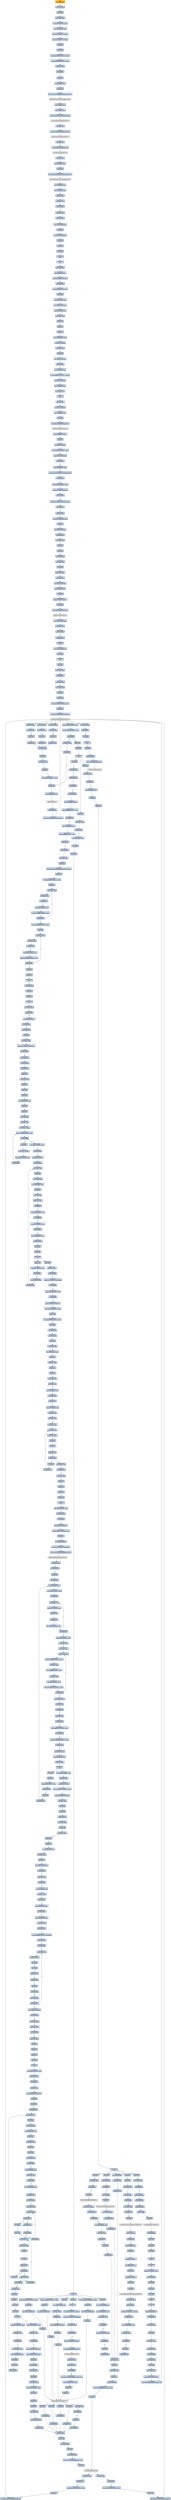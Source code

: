 digraph G {
node[shape=rectangle,style=filled,fillcolor=lightsteelblue,color=lightsteelblue]
bgcolor="transparent"
a0x0042fd5fcall_0x004390ca[label="start\ncall 0x004390ca",color="lightgrey",fillcolor="orange"];
a0x004390camovl_edi_edi[label="0x004390ca\nmovl %edi, %edi"];
a0x004390ccpushl_ebp[label="0x004390cc\npushl %ebp"];
a0x004390cdmovl_esp_ebp[label="0x004390cd\nmovl %esp, %ebp"];
a0x004390cfsubl_0x10UINT8_esp[label="0x004390cf\nsubl $0x10<UINT8>, %esp"];
a0x004390d2movl_0x00458264_eax[label="0x004390d2\nmovl 0x00458264, %eax"];
a0x004390d7andl_0x0UINT8__8ebp_[label="0x004390d7\nandl $0x0<UINT8>, -8(%ebp)"];
a0x004390dbandl_0x0UINT8__4ebp_[label="0x004390db\nandl $0x0<UINT8>, -4(%ebp)"];
a0x004390dfpushl_ebx[label="0x004390df\npushl %ebx"];
a0x004390e0pushl_edi[label="0x004390e0\npushl %edi"];
a0x004390e1movl_0xbb40e64eUINT32_edi[label="0x004390e1\nmovl $0xbb40e64e<UINT32>, %edi"];
a0x004390e6movl_0xffff0000UINT32_ebx[label="0x004390e6\nmovl $0xffff0000<UINT32>, %ebx"];
a0x004390ebcmpl_edi_eax[label="0x004390eb\ncmpl %edi, %eax"];
a0x004390edje_0x004390fc[label="0x004390ed\nje 0x004390fc"];
a0x004390fcpushl_esi[label="0x004390fc\npushl %esi"];
a0x004390fdleal__8ebp__eax[label="0x004390fd\nleal -8(%ebp), %eax"];
a0x00439100pushl_eax[label="0x00439100\npushl %eax"];
a0x00439101call_GetSystemTimeAsFileTime_kernel32_dll[label="0x00439101\ncall GetSystemTimeAsFileTime@kernel32.dll"];
GetSystemTimeAsFileTime_kernel32_dll[label="GetSystemTimeAsFileTime@kernel32.dll",color="lightgrey",fillcolor="lightgrey"];
a0x00439107movl__4ebp__esi[label="0x00439107\nmovl -4(%ebp), %esi"];
a0x0043910axorl__8ebp__esi[label="0x0043910a\nxorl -8(%ebp), %esi"];
a0x0043910dcall_GetCurrentProcessId_kernel32_dll[label="0x0043910d\ncall GetCurrentProcessId@kernel32.dll"];
GetCurrentProcessId_kernel32_dll[label="GetCurrentProcessId@kernel32.dll",color="lightgrey",fillcolor="lightgrey"];
a0x00439113xorl_eax_esi[label="0x00439113\nxorl %eax, %esi"];
a0x00439115call_GetCurrentThreadId_kernel32_dll[label="0x00439115\ncall GetCurrentThreadId@kernel32.dll"];
GetCurrentThreadId_kernel32_dll[label="GetCurrentThreadId@kernel32.dll",color="lightgrey",fillcolor="lightgrey"];
a0x0043911bxorl_eax_esi[label="0x0043911b\nxorl %eax, %esi"];
a0x0043911dcall_GetTickCount_kernel32_dll[label="0x0043911d\ncall GetTickCount@kernel32.dll"];
GetTickCount_kernel32_dll[label="GetTickCount@kernel32.dll",color="lightgrey",fillcolor="lightgrey"];
a0x00439123xorl_eax_esi[label="0x00439123\nxorl %eax, %esi"];
a0x00439125leal__16ebp__eax[label="0x00439125\nleal -16(%ebp), %eax"];
a0x00439128pushl_eax[label="0x00439128\npushl %eax"];
a0x00439129call_QueryPerformanceCounter_kernel32_dll[label="0x00439129\ncall QueryPerformanceCounter@kernel32.dll"];
QueryPerformanceCounter_kernel32_dll[label="QueryPerformanceCounter@kernel32.dll",color="lightgrey",fillcolor="lightgrey"];
a0x0043912fmovl__12ebp__eax[label="0x0043912f\nmovl -12(%ebp), %eax"];
a0x00439132xorl__16ebp__eax[label="0x00439132\nxorl -16(%ebp), %eax"];
a0x00439135xorl_eax_esi[label="0x00439135\nxorl %eax, %esi"];
a0x00439137cmpl_edi_esi[label="0x00439137\ncmpl %edi, %esi"];
a0x00439139jne_0x00439142[label="0x00439139\njne 0x00439142"];
a0x00439142testl_esi_ebx[label="0x00439142\ntestl %esi, %ebx"];
a0x00439144jne_0x0043914d[label="0x00439144\njne 0x0043914d"];
a0x0043914dmovl_esi_0x00458264[label="0x0043914d\nmovl %esi, 0x00458264"];
a0x00439153notl_esi[label="0x00439153\nnotl %esi"];
a0x00439155movl_esi_0x00458268[label="0x00439155\nmovl %esi, 0x00458268"];
a0x0043915bpopl_esi[label="0x0043915b\npopl %esi"];
a0x0043915cpopl_edi[label="0x0043915c\npopl %edi"];
a0x0043915dpopl_ebx[label="0x0043915d\npopl %ebx"];
a0x0043915eleave_[label="0x0043915e\nleave "];
a0x0043915fret[label="0x0043915f\nret"];
a0x0042fd64jmp_0x0042fbe1[label="0x0042fd64\njmp 0x0042fbe1"];
a0x0042fbe1pushl_0x58UINT8[label="0x0042fbe1\npushl $0x58<UINT8>"];
a0x0042fbe3pushl_0x44fd30UINT32[label="0x0042fbe3\npushl $0x44fd30<UINT32>"];
a0x0042fbe8call_0x00431f04[label="0x0042fbe8\ncall 0x00431f04"];
a0x00431f04pushl_0x431f60UINT32[label="0x00431f04\npushl $0x431f60<UINT32>"];
a0x00431f09pushl_fs_0[label="0x00431f09\npushl %fs:0"];
a0x00431f10movl_0x10esp__eax[label="0x00431f10\nmovl 0x10(%esp), %eax"];
a0x00431f14movl_ebp_0x10esp_[label="0x00431f14\nmovl %ebp, 0x10(%esp)"];
a0x00431f18leal_0x10esp__ebp[label="0x00431f18\nleal 0x10(%esp), %ebp"];
a0x00431f1csubl_eax_esp[label="0x00431f1c\nsubl %eax, %esp"];
a0x00431f1epushl_ebx[label="0x00431f1e\npushl %ebx"];
a0x00431f1fpushl_esi[label="0x00431f1f\npushl %esi"];
a0x00431f20pushl_edi[label="0x00431f20\npushl %edi"];
a0x00431f21movl_0x00458264_eax[label="0x00431f21\nmovl 0x00458264, %eax"];
a0x00431f26xorl_eax__4ebp_[label="0x00431f26\nxorl %eax, -4(%ebp)"];
a0x00431f29xorl_ebp_eax[label="0x00431f29\nxorl %ebp, %eax"];
a0x00431f2bpushl_eax[label="0x00431f2b\npushl %eax"];
a0x00431f2cmovl_esp__24ebp_[label="0x00431f2c\nmovl %esp, -24(%ebp)"];
a0x00431f2fpushl__8ebp_[label="0x00431f2f\npushl -8(%ebp)"];
a0x00431f32movl__4ebp__eax[label="0x00431f32\nmovl -4(%ebp), %eax"];
a0x00431f35movl_0xfffffffeUINT32__4ebp_[label="0x00431f35\nmovl $0xfffffffe<UINT32>, -4(%ebp)"];
a0x00431f3cmovl_eax__8ebp_[label="0x00431f3c\nmovl %eax, -8(%ebp)"];
a0x00431f3fleal__16ebp__eax[label="0x00431f3f\nleal -16(%ebp), %eax"];
a0x00431f42movl_eax_fs_0[label="0x00431f42\nmovl %eax, %fs:0"];
a0x00431f48ret[label="0x00431f48\nret"];
a0x0042fbedxorl_esi_esi[label="0x0042fbed\nxorl %esi, %esi"];
a0x0042fbefmovl_esi__4ebp_[label="0x0042fbef\nmovl %esi, -4(%ebp)"];
a0x0042fbf2leal__104ebp__eax[label="0x0042fbf2\nleal -104(%ebp), %eax"];
a0x0042fbf5pushl_eax[label="0x0042fbf5\npushl %eax"];
a0x0042fbf6call_GetStartupInfoA_kernel32_dll[label="0x0042fbf6\ncall GetStartupInfoA@kernel32.dll"];
GetStartupInfoA_kernel32_dll[label="GetStartupInfoA@kernel32.dll",color="lightgrey",fillcolor="lightgrey"];
a0x0042fbfcpushl_0xfffffffeUINT8[label="0x0042fbfc\npushl $0xfffffffe<UINT8>"];
a0x0042fbfepopl_edi[label="0x0042fbfe\npopl %edi"];
a0x0042fbffmovl_edi__4ebp_[label="0x0042fbff\nmovl %edi, -4(%ebp)"];
a0x0042fc02movl_0x5a4dUINT32_eax[label="0x0042fc02\nmovl $0x5a4d<UINT32>, %eax"];
a0x0042fc07cmpw_ax_0x00400000[label="0x0042fc07\ncmpw %ax, 0x00400000"];
a0x0042fc0ejne_0x0042fc48[label="0x0042fc0e\njne 0x0042fc48"];
a0x0042fc10movl_0x0040003c_eax[label="0x0042fc10\nmovl 0x0040003c, %eax"];
a0x0042fc15cmpl_0x4550UINT32_0x400000eax_[label="0x0042fc15\ncmpl $0x4550<UINT32>, 0x400000(%eax)"];
a0x0042fc1fjne_0x0042fc48[label="0x0042fc1f\njne 0x0042fc48"];
a0x0042fc21movl_0x10bUINT32_ecx[label="0x0042fc21\nmovl $0x10b<UINT32>, %ecx"];
a0x0042fc26cmpw_cx_0x400018eax_[label="0x0042fc26\ncmpw %cx, 0x400018(%eax)"];
a0x0042fc2djne_0x0042fc48[label="0x0042fc2d\njne 0x0042fc48"];
a0x0042fc2fcmpl_0xeUINT8_0x400074eax_[label="0x0042fc2f\ncmpl $0xe<UINT8>, 0x400074(%eax)"];
a0x0042fc36jbe_0x0042fc48[label="0x0042fc36\njbe 0x0042fc48"];
a0x0042fc38xorl_ecx_ecx[label="0x0042fc38\nxorl %ecx, %ecx"];
a0x0042fc3acmpl_esi_0x4000e8eax_[label="0x0042fc3a\ncmpl %esi, 0x4000e8(%eax)"];
a0x0042fc40setne_cl[label="0x0042fc40\nsetne %cl"];
a0x0042fc43movl_ecx__28ebp_[label="0x0042fc43\nmovl %ecx, -28(%ebp)"];
a0x0042fc46jmp_0x0042fc4b[label="0x0042fc46\njmp 0x0042fc4b"];
a0x0042fc4bxorl_ebx_ebx[label="0x0042fc4b\nxorl %ebx, %ebx"];
a0x0042fc4dincl_ebx[label="0x0042fc4d\nincl %ebx"];
a0x0042fc4epushl_ebx[label="0x0042fc4e\npushl %ebx"];
a0x0042fc4fcall_0x00433b9d[label="0x0042fc4f\ncall 0x00433b9d"];
a0x00433b9dmovl_edi_edi[label="0x00433b9d\nmovl %edi, %edi"];
a0x00433b9fpushl_ebp[label="0x00433b9f\npushl %ebp"];
a0x00433ba0movl_esp_ebp[label="0x00433ba0\nmovl %esp, %ebp"];
a0x00433ba2xorl_eax_eax[label="0x00433ba2\nxorl %eax, %eax"];
a0x00433ba4cmpl_eax_0x8ebp_[label="0x00433ba4\ncmpl %eax, 0x8(%ebp)"];
a0x00433ba7pushl_0x0UINT8[label="0x00433ba7\npushl $0x0<UINT8>"];
a0x00433ba9sete_al[label="0x00433ba9\nsete %al"];
a0x00433bacpushl_0x1000UINT32[label="0x00433bac\npushl $0x1000<UINT32>"];
a0x00433bb1pushl_eax[label="0x00433bb1\npushl %eax"];
a0x00433bb2call_HeapCreate_kernel32_dll[label="0x00433bb2\ncall HeapCreate@kernel32.dll"];
HeapCreate_kernel32_dll[label="HeapCreate@kernel32.dll",color="lightgrey",fillcolor="lightgrey"];
a0x00433bb8movl_eax_0x0045adac[label="0x00433bb8\nmovl %eax, 0x0045adac"];
a0x00433bbdtestl_eax_eax[label="0x00433bbd\ntestl %eax, %eax"];
a0x00433bbfjne_0x00433bc3[label="0x00433bbf\njne 0x00433bc3"];
a0x00433bc3xorl_eax_eax[label="0x00433bc3\nxorl %eax, %eax"];
a0x00433bc5incl_eax[label="0x00433bc5\nincl %eax"];
a0x00433bc6movl_eax_0x0045d1e4[label="0x00433bc6\nmovl %eax, 0x0045d1e4"];
a0x00433bcbpopl_ebp[label="0x00433bcb\npopl %ebp"];
a0x00433bccret[label="0x00433bcc\nret"];
a0x0042fc54popl_ecx[label="0x0042fc54\npopl %ecx"];
a0x0042fc55testl_eax_eax[label="0x0042fc55\ntestl %eax, %eax"];
a0x0042fc57jne_0x0042fc61[label="0x0042fc57\njne 0x0042fc61"];
a0x0042fc61call_0x0043300a[label="0x0042fc61\ncall 0x0043300a"];
a0x0043300amovl_edi_edi[label="0x0043300a\nmovl %edi, %edi"];
a0x0043300cpushl_esi[label="0x0043300c\npushl %esi"];
a0x0043300dpushl_edi[label="0x0043300d\npushl %edi"];
a0x0043300emovl_0x447868UINT32_esi[label="0x0043300e\nmovl $0x447868<UINT32>, %esi"];
a0x00433013pushl_esi[label="0x00433013\npushl %esi"];
a0x00433014call_GetModuleHandleW_kernel32_dll[label="0x00433014\ncall GetModuleHandleW@kernel32.dll"];
GetModuleHandleW_kernel32_dll[label="GetModuleHandleW@kernel32.dll",color="lightgrey",fillcolor="lightgrey"];
a0x0043301atestl_eax_eax[label="0x0043301a\ntestl %eax, %eax"];
a0x0043301cjne_0x00433025[label="0x0043301c\njne 0x00433025"];
a0x0043301epushl_esi[label="0x0043301e\npushl %esi"];
a0x0043301fcall_0x0042f7ef[label="0x0043301f\ncall 0x0042f7ef"];
a0x0042f7efmovl_edi_edi[label="0x0042f7ef\nmovl %edi, %edi"];
a0x0042f7f1pushl_ebp[label="0x0042f7f1\npushl %ebp"];
a0x0042f7f2movl_esp_ebp[label="0x0042f7f2\nmovl %esp, %ebp"];
a0x0042f7f4pushl_edi[label="0x0042f7f4\npushl %edi"];
a0x0042f7f5movl_0x3e8UINT32_edi[label="0x0042f7f5\nmovl $0x3e8<UINT32>, %edi"];
a0x0042f7fapushl_edi[label="0x0042f7fa\npushl %edi"];
a0x0042f7fbcall_Sleep_kernel32_dll[label="0x0042f7fb\ncall Sleep@kernel32.dll"];
Sleep_kernel32_dll[label="Sleep@kernel32.dll",color="lightgrey",fillcolor="lightgrey"];
a0x0042f801pushl_0x8ebp_[label="0x0042f801\npushl 0x8(%ebp)"];
a0x0042f804call_GetModuleHandleW_kernel32_dll[label="0x0042f804\ncall GetModuleHandleW@kernel32.dll"];
a0x0042f80aaddl_0x3e8UINT32_edi[label="0x0042f80a\naddl $0x3e8<UINT32>, %edi"];
a0x0042f810cmpl_0xea60UINT32_edi[label="0x0042f810\ncmpl $0xea60<UINT32>, %edi"];
a0x0042f816ja_0x0042f81c[label="0x0042f816\nja 0x0042f81c"];
a0x0042f818testl_eax_eax[label="0x0042f818\ntestl %eax, %eax"];
a0x0042f81aje_0x0042f7fa[label="0x0042f81a\nje 0x0042f7fa"];
a0x0042f81cpopl_edi[label="0x0042f81c\npopl %edi"];
a0x0042f81dpopl_ebp[label="0x0042f81d\npopl %ebp"];
a0x0042f81eret[label="0x0042f81e\nret"];
a0x00433024popl_ecx[label="0x00433024\npopl %ecx"];
a0x00433025movl_eax_edi[label="0x00433025\nmovl %eax, %edi"];
a0x00433027testl_edi_edi[label="0x00433027\ntestl %edi, %edi"];
a0x00433029je_0x0043318d[label="0x00433029\nje 0x0043318d"];
a0x0043318dcall_0x00432d24[label="0x0043318d\ncall 0x00432d24"];
a0x00432d24movl_0x00458888_eax[label="0x00432d24\nmovl 0x00458888, %eax"];
a0x00432d29cmpl_0xffffffffUINT8_eax[label="0x00432d29\ncmpl $0xffffffff<UINT8>, %eax"];
a0x00432d2cje_0x00432d44[label="0x00432d2c\nje 0x00432d44"];
a0x00432d44movl_0x0045888c_eax[label="0x00432d44\nmovl 0x0045888c, %eax"];
a0x00432d49cmpl_0xffffffffUINT8_eax[label="0x00432d49\ncmpl $0xffffffff<UINT8>, %eax"];
a0x00432d4cje_0x00432d5c[label="0x00432d4c\nje 0x00432d5c"];
a0x00432d5cjmp_0x00433c18[label="0x00432d5c\njmp 0x00433c18"];
a0x00433c18movl_edi_edi[label="0x00433c18\nmovl %edi, %edi"];
a0x00433c1apushl_ebx[label="0x00433c1a\npushl %ebx"];
a0x00433c1bmovl_DeleteCriticalSection_kernel32_dll_ebx[label="0x00433c1b\nmovl DeleteCriticalSection@kernel32.dll, %ebx"];
a0x00433c21pushl_esi[label="0x00433c21\npushl %esi"];
a0x00433c22movl_0x458898UINT32_esi[label="0x00433c22\nmovl $0x458898<UINT32>, %esi"];
a0x00433c27pushl_edi[label="0x00433c27\npushl %edi"];
a0x00433c28movl_esi__edi[label="0x00433c28\nmovl (%esi), %edi"];
a0x00433c2atestl_edi_edi[label="0x00433c2a\ntestl %edi, %edi"];
a0x00433c2cje_0x00433c41[label="0x00433c2c\nje 0x00433c41"];
a0x00433c41addl_0x8UINT8_esi[label="0x00433c41\naddl $0x8<UINT8>, %esi"];
a0x00433c44cmpl_0x4589b8UINT32_esi[label="0x00433c44\ncmpl $0x4589b8<UINT32>, %esi"];
a0x00433c4ajl_0x00433c28[label="0x00433c4a\njl 0x00433c28"];
a0x00433c4cmovl_0x458898UINT32_esi[label="0x00433c4c\nmovl $0x458898<UINT32>, %esi"];
a0x00433c51popl_edi[label="0x00433c51\npopl %edi"];
a0x00433c52movl_esi__eax[label="0x00433c52\nmovl (%esi), %eax"];
a0x00433c54testl_eax_eax[label="0x00433c54\ntestl %eax, %eax"];
a0x00433c56je_0x00433c61[label="0x00433c56\nje 0x00433c61"];
a0x00433c61addl_0x8UINT8_esi[label="0x00433c61\naddl $0x8<UINT8>, %esi"];
a0x00433c64cmpl_0x4589b8UINT32_esi[label="0x00433c64\ncmpl $0x4589b8<UINT32>, %esi"];
a0x00433c6ajl_0x00433c52[label="0x00433c6a\njl 0x00433c52"];
a0x00433c6cpopl_esi[label="0x00433c6c\npopl %esi"];
a0x00433c6dpopl_ebx[label="0x00433c6d\npopl %ebx"];
a0x00433c6eret[label="0x00433c6e\nret"];
a0x00433192xorl_eax_eax[label="0x00433192\nxorl %eax, %eax"];
a0x00433194popl_edi[label="0x00433194\npopl %edi"];
a0x00433195popl_esi[label="0x00433195\npopl %esi"];
a0x00433196ret[label="0x00433196\nret"];
a0x0042fc66testl_eax_eax[label="0x0042fc66\ntestl %eax, %eax"];
a0x0042fc68jne_0x0042fc72[label="0x0042fc68\njne 0x0042fc72"];
a0x0042fc6apushl_0x10UINT8[label="0x0042fc6a\npushl $0x10<UINT8>"];
a0x0042fc6ccall_0x0042fbb8[label="0x0042fc6c\ncall 0x0042fbb8"];
a0x0042fbb8movl_edi_edi[label="0x0042fbb8\nmovl %edi, %edi"];
a0x0042fbbapushl_ebp[label="0x0042fbba\npushl %ebp"];
a0x0042fbbbmovl_esp_ebp[label="0x0042fbbb\nmovl %esp, %ebp"];
a0x0042fbbdcmpl_0x1UINT8_0x0045aa2c[label="0x0042fbbd\ncmpl $0x1<UINT8>, 0x0045aa2c"];
a0x0042fbc4jne_0x0042fbcb[label="0x0042fbc4\njne 0x0042fbcb"];
a0x0042fbcbpushl_0x8ebp_[label="0x0042fbcb\npushl 0x8(%ebp)"];
a0x0042fbcecall_0x00434840[label="0x0042fbce\ncall 0x00434840"];
a0x00434840movl_edi_edi[label="0x00434840\nmovl %edi, %edi"];
a0x00434842pushl_ebp[label="0x00434842\npushl %ebp"];
a0x00434843movl_esp_ebp[label="0x00434843\nmovl %esp, %ebp"];
a0x00434845pushl_ecx[label="0x00434845\npushl %ecx"];
a0x00434846pushl_ecx[label="0x00434846\npushl %ecx"];
a0x00434847pushl_ebx[label="0x00434847\npushl %ebx"];
a0x00434848movl_0x8ebp__ebx[label="0x00434848\nmovl 0x8(%ebp), %ebx"];
a0x0043484bpushl_esi[label="0x0043484b\npushl %esi"];
a0x0043484cpushl_edi[label="0x0043484c\npushl %edi"];
a0x0043484dxorl_esi_esi[label="0x0043484d\nxorl %esi, %esi"];
a0x0043484fxorl_edi_edi[label="0x0043484f\nxorl %edi, %edi"];
a0x00434851movl_edi__4ebp_[label="0x00434851\nmovl %edi, -4(%ebp)"];
a0x00434854cmpl_0x4589b8edi8__ebx[label="0x00434854\ncmpl 0x4589b8(,%edi,8), %ebx"];
a0x0043485bje_0x00434866[label="0x0043485b\nje 0x00434866"];
a0x0043485dincl_edi[label="0x0043485d\nincl %edi"];
a0x0043485emovl_edi__4ebp_[label="0x0043485e\nmovl %edi, -4(%ebp)"];
a0x00434861cmpl_0x17UINT8_edi[label="0x00434861\ncmpl $0x17<UINT8>, %edi"];
a0x00434864jb_0x00434854[label="0x00434864\njb 0x00434854"];
a0x00434866cmpl_0x17UINT8_edi[label="0x00434866\ncmpl $0x17<UINT8>, %edi"];
a0x00434869jae_0x004349e6[label="0x00434869\njae 0x004349e6"];
a0x0043486fpushl_0x3UINT8[label="0x0043486f\npushl $0x3<UINT8>"];
a0x00434871call_0x0043ba9a[label="0x00434871\ncall 0x0043ba9a"];
a0x0043ba9amovl_edi_edi[label="0x0043ba9a\nmovl %edi, %edi"];
a0x0043ba9cpushl_ebp[label="0x0043ba9c\npushl %ebp"];
a0x0043ba9dmovl_esp_ebp[label="0x0043ba9d\nmovl %esp, %ebp"];
a0x0043ba9fmovl_0x8ebp__ecx[label="0x0043ba9f\nmovl 0x8(%ebp), %ecx"];
a0x0043baa2pushl_esi[label="0x0043baa2\npushl %esi"];
a0x0043baa3xorl_esi_esi[label="0x0043baa3\nxorl %esi, %esi"];
a0x0043baa5cmpl_esi_ecx[label="0x0043baa5\ncmpl %esi, %ecx"];
a0x0043baa7jl_0x0043bac7[label="0x0043baa7\njl 0x0043bac7"];
a0x0043baa9cmpl_0x2UINT8_ecx[label="0x0043baa9\ncmpl $0x2<UINT8>, %ecx"];
a0x0043baacjle_0x0043baba[label="0x0043baac\njle 0x0043baba"];
a0x0043baaecmpl_0x3UINT8_ecx[label="0x0043baae\ncmpl $0x3<UINT8>, %ecx"];
a0x0043bab1jne_0x0043bac7[label="0x0043bab1\njne 0x0043bac7"];
a0x0043bab3movl_0x0045aa2c_eax[label="0x0043bab3\nmovl 0x0045aa2c, %eax"];
a0x0043bab8jmp_0x0043bae2[label="0x0043bab8\njmp 0x0043bae2"];
a0x0043bae2popl_esi[label="0x0043bae2\npopl %esi"];
a0x0043bae3popl_ebp[label="0x0043bae3\npopl %ebp"];
a0x0043bae4ret[label="0x0043bae4\nret"];
a0x00434876popl_ecx[label="0x00434876\npopl %ecx"];
a0x00434877cmpl_0x1UINT8_eax[label="0x00434877\ncmpl $0x1<UINT8>, %eax"];
a0x0043487aje_0x004349b4[label="0x0043487a\nje 0x004349b4"];
a0x00434880pushl_0x3UINT8[label="0x00434880\npushl $0x3<UINT8>"];
a0x00434882call_0x0043ba9a[label="0x00434882\ncall 0x0043ba9a"];
a0x00434887popl_ecx[label="0x00434887\npopl %ecx"];
a0x00434888testl_eax_eax[label="0x00434888\ntestl %eax, %eax"];
a0x0043488ajne_0x00434899[label="0x0043488a\njne 0x00434899"];
a0x0043488ccmpl_0x1UINT8_0x00458260[label="0x0043488c\ncmpl $0x1<UINT8>, 0x00458260"];
a0x00434893je_0x004349b4[label="0x00434893\nje 0x004349b4"];
a0x00434899cmpl_0xfcUINT32_ebx[label="0x00434899\ncmpl $0xfc<UINT32>, %ebx"];
a0x0043489fje_0x004349e6[label="0x0043489f\nje 0x004349e6"];
a0x004348a5pushl_0x447e64UINT32[label="0x004348a5\npushl $0x447e64<UINT32>"];
a0x004348aamovl_0x314UINT32_ebx[label="0x004348aa\nmovl $0x314<UINT32>, %ebx"];
a0x004348afpushl_ebx[label="0x004348af\npushl %ebx"];
a0x004348b0movl_0x45af08UINT32_edi[label="0x004348b0\nmovl $0x45af08<UINT32>, %edi"];
a0x004348b5pushl_edi[label="0x004348b5\npushl %edi"];
a0x004348b6call_0x0043176c[label="0x004348b6\ncall 0x0043176c"];
a0x0043176cmovl_edi_edi[label="0x0043176c\nmovl %edi, %edi"];
a0x0043176epushl_ebp[label="0x0043176e\npushl %ebp"];
a0x0043176fmovl_esp_ebp[label="0x0043176f\nmovl %esp, %ebp"];
a0x00431771movl_0x8ebp__ecx[label="0x00431771\nmovl 0x8(%ebp), %ecx"];
a0x00431774pushl_ebx[label="0x00431774\npushl %ebx"];
a0x00431775xorl_ebx_ebx[label="0x00431775\nxorl %ebx, %ebx"];
a0x00431777pushl_esi[label="0x00431777\npushl %esi"];
a0x00431778pushl_edi[label="0x00431778\npushl %edi"];
a0x00431779cmpl_ebx_ecx[label="0x00431779\ncmpl %ebx, %ecx"];
a0x0043177bje_0x00431784[label="0x0043177b\nje 0x00431784"];
a0x0043177dmovl_0xcebp__edi[label="0x0043177d\nmovl 0xc(%ebp), %edi"];
a0x00431780cmpl_ebx_edi[label="0x00431780\ncmpl %ebx, %edi"];
a0x00431782ja_0x0043179f[label="0x00431782\nja 0x0043179f"];
a0x0043179fmovl_0x10ebp__esi[label="0x0043179f\nmovl 0x10(%ebp), %esi"];
a0x004317a2cmpl_ebx_esi[label="0x004317a2\ncmpl %ebx, %esi"];
a0x004317a4jne_0x004317aa[label="0x004317a4\njne 0x004317aa"];
a0x004317aamovl_ecx_edx[label="0x004317aa\nmovl %ecx, %edx"];
a0x004317acmovb_esi__al[label="0x004317ac\nmovb (%esi), %al"];
a0x004317aemovb_al_edx_[label="0x004317ae\nmovb %al, (%edx)"];
a0x004317b0incl_edx[label="0x004317b0\nincl %edx"];
a0x004317b1incl_esi[label="0x004317b1\nincl %esi"];
a0x004317b2cmpb_bl_al[label="0x004317b2\ncmpb %bl, %al"];
a0x004317b4je_0x004317b9[label="0x004317b4\nje 0x004317b9"];
a0x004317b6decl_edi[label="0x004317b6\ndecl %edi"];
a0x004317b7jne_0x004317ac[label="0x004317b7\njne 0x004317ac"];
a0x004317b9cmpl_ebx_edi[label="0x004317b9\ncmpl %ebx, %edi"];
a0x004317bbjne_0x004317cd[label="0x004317bb\njne 0x004317cd"];
a0x004317cdxorl_eax_eax[label="0x004317cd\nxorl %eax, %eax"];
a0x004317cfpopl_edi[label="0x004317cf\npopl %edi"];
a0x004317d0popl_esi[label="0x004317d0\npopl %esi"];
a0x004317d1popl_ebx[label="0x004317d1\npopl %ebx"];
a0x004317d2popl_ebp[label="0x004317d2\npopl %ebp"];
a0x004317d3ret[label="0x004317d3\nret"];
a0x004348bbaddl_0xcUINT8_esp[label="0x004348bb\naddl $0xc<UINT8>, %esp"];
a0x004348betestl_eax_eax[label="0x004348be\ntestl %eax, %eax"];
a0x004348c0je_0x004348cf[label="0x004348c0\nje 0x004348cf"];
a0x004348cfpushl_0x104UINT32[label="0x004348cf\npushl $0x104<UINT32>"];
a0x004348d4movl_0x45af21UINT32_esi[label="0x004348d4\nmovl $0x45af21<UINT32>, %esi"];
a0x004348d9pushl_esi[label="0x004348d9\npushl %esi"];
a0x004348dapushl_0x0UINT8[label="0x004348da\npushl $0x0<UINT8>"];
a0x004348dcmovb_0x0UINT8_0x0045b025[label="0x004348dc\nmovb $0x0<UINT8>, 0x0045b025"];
a0x004348e3call_GetModuleFileNameA_kernel32_dll[label="0x004348e3\ncall GetModuleFileNameA@kernel32.dll"];
GetModuleFileNameA_kernel32_dll[label="GetModuleFileNameA@kernel32.dll",color="lightgrey",fillcolor="lightgrey"];
a0x004348e9testl_eax_eax[label="0x004348e9\ntestl %eax, %eax"];
a0x004348ebjne_0x00434913[label="0x004348eb\njne 0x00434913"];
a0x00434913pushl_esi[label="0x00434913\npushl %esi"];
a0x00434914call_0x0042d200[label="0x00434914\ncall 0x0042d200"];
a0x0042d200movl_0x4esp__ecx[label="0x0042d200\nmovl 0x4(%esp), %ecx"];
a0x0042d204testl_0x3UINT32_ecx[label="0x0042d204\ntestl $0x3<UINT32>, %ecx"];
a0x0042d20aje_0x0042d230[label="0x0042d20a\nje 0x0042d230"];
a0x0042d20cmovb_ecx__al[label="0x0042d20c\nmovb (%ecx), %al"];
a0x0042d20eaddl_0x1UINT8_ecx[label="0x0042d20e\naddl $0x1<UINT8>, %ecx"];
a0x0042d211testb_al_al[label="0x0042d211\ntestb %al, %al"];
a0x0042d213je_0x0042d263[label="0x0042d213\nje 0x0042d263"];
a0x0042d215testl_0x3UINT32_ecx[label="0x0042d215\ntestl $0x3<UINT32>, %ecx"];
a0x0042d21bjne_0x0042d20c[label="0x0042d21b\njne 0x0042d20c"];
a0x0042d21daddl_0x0UINT32_eax[label="0x0042d21d\naddl $0x0<UINT32>, %eax"];
a0x0042d222leal_esp__esp[label="0x0042d222\nleal (%esp), %esp"];
a0x0042d229leal_esp__esp[label="0x0042d229\nleal (%esp), %esp"];
a0x0042d230movl_ecx__eax[label="0x0042d230\nmovl (%ecx), %eax"];
a0x0042d232movl_0x7efefeffUINT32_edx[label="0x0042d232\nmovl $0x7efefeff<UINT32>, %edx"];
a0x0042d237addl_eax_edx[label="0x0042d237\naddl %eax, %edx"];
a0x0042d239xorl_0xffffffffUINT8_eax[label="0x0042d239\nxorl $0xffffffff<UINT8>, %eax"];
a0x0042d23cxorl_edx_eax[label="0x0042d23c\nxorl %edx, %eax"];
a0x0042d23eaddl_0x4UINT8_ecx[label="0x0042d23e\naddl $0x4<UINT8>, %ecx"];
a0x0042d241testl_0x81010100UINT32_eax[label="0x0042d241\ntestl $0x81010100<UINT32>, %eax"];
a0x0042d246je_0x0042d230[label="0x0042d246\nje 0x0042d230"];
a0x0042d248movl__4ecx__eax[label="0x0042d248\nmovl -4(%ecx), %eax"];
a0x0042d24btestb_al_al[label="0x0042d24b\ntestb %al, %al"];
a0x0042d24dje_0x0042d281[label="0x0042d24d\nje 0x0042d281"];
a0x0042d24ftestb_ah_ah[label="0x0042d24f\ntestb %ah, %ah"];
a0x0042d251je_0x0042d277[label="0x0042d251\nje 0x0042d277"];
a0x0042d253testl_0xff0000UINT32_eax[label="0x0042d253\ntestl $0xff0000<UINT32>, %eax"];
a0x0042d258je_0x0042d26d[label="0x0042d258\nje 0x0042d26d"];
a0x0042d25atestl_0xff000000UINT32_eax[label="0x0042d25a\ntestl $0xff000000<UINT32>, %eax"];
a0x0042d25fje_0x0042d263[label="0x0042d25f\nje 0x0042d263"];
a0x0042d263leal__1ecx__eax[label="0x0042d263\nleal -1(%ecx), %eax"];
a0x0042d266movl_0x4esp__ecx[label="0x0042d266\nmovl 0x4(%esp), %ecx"];
a0x0042d26asubl_ecx_eax[label="0x0042d26a\nsubl %ecx, %eax"];
a0x0042d26cret[label="0x0042d26c\nret"];
a0x00434919incl_eax[label="0x00434919\nincl %eax"];
a0x0043491apopl_ecx[label="0x0043491a\npopl %ecx"];
a0x0043491bcmpl_0x3cUINT8_eax[label="0x0043491b\ncmpl $0x3c<UINT8>, %eax"];
a0x0043491ejbe_0x00434958[label="0x0043491e\njbe 0x00434958"];
a0x00434920pushl_esi[label="0x00434920\npushl %esi"];
a0x00434921call_0x0042d200[label="0x00434921\ncall 0x0042d200"];
a0x00434926subl_0x3bUINT8_esi[label="0x00434926\nsubl $0x3b<UINT8>, %esi"];
a0x00434929addl_esi_eax[label="0x00434929\naddl %esi, %eax"];
a0x0043492bpushl_0x3UINT8[label="0x0043492b\npushl $0x3<UINT8>"];
a0x0043492dmovl_0x45b21cUINT32_ecx[label="0x0043492d\nmovl $0x45b21c<UINT32>, %ecx"];
a0x00434932pushl_0x449818UINT32[label="0x00434932\npushl $0x449818<UINT32>"];
a0x00434937subl_eax_ecx[label="0x00434937\nsubl %eax, %ecx"];
a0x00434939pushl_ecx[label="0x00434939\npushl %ecx"];
a0x0043493apushl_eax[label="0x0043493a\npushl %eax"];
a0x0043493bcall_0x004317d4[label="0x0043493b\ncall 0x004317d4"];
a0x004317d4movl_edi_edi[label="0x004317d4\nmovl %edi, %edi"];
a0x004317d6pushl_ebp[label="0x004317d6\npushl %ebp"];
a0x004317d7movl_esp_ebp[label="0x004317d7\nmovl %esp, %ebp"];
a0x004317d9pushl_ebx[label="0x004317d9\npushl %ebx"];
a0x004317dapushl_esi[label="0x004317da\npushl %esi"];
a0x004317dbmovl_0x8ebp__esi[label="0x004317db\nmovl 0x8(%ebp), %esi"];
a0x004317dexorl_ebx_ebx[label="0x004317de\nxorl %ebx, %ebx"];
a0x004317e0pushl_edi[label="0x004317e0\npushl %edi"];
a0x004317e1cmpl_ebx_0x14ebp_[label="0x004317e1\ncmpl %ebx, 0x14(%ebp)"];
a0x004317e4jne_0x004317f6[label="0x004317e4\njne 0x004317f6"];
a0x004317f6cmpl_ebx_esi[label="0x004317f6\ncmpl %ebx, %esi"];
a0x004317f8je_0x00431801[label="0x004317f8\nje 0x00431801"];
a0x004317famovl_0xcebp__edi[label="0x004317fa\nmovl 0xc(%ebp), %edi"];
a0x004317fdcmpl_ebx_edi[label="0x004317fd\ncmpl %ebx, %edi"];
a0x004317ffja_0x0043181c[label="0x004317ff\nja 0x0043181c"];
a0x0043181ccmpl_ebx_0x14ebp_[label="0x0043181c\ncmpl %ebx, 0x14(%ebp)"];
a0x0043181fjne_0x00431825[label="0x0043181f\njne 0x00431825"];
a0x00431825movl_0x10ebp__edx[label="0x00431825\nmovl 0x10(%ebp), %edx"];
a0x00431828cmpl_ebx_edx[label="0x00431828\ncmpl %ebx, %edx"];
a0x0043182ajne_0x00431830[label="0x0043182a\njne 0x00431830"];
a0x00431830cmpl_0xffffffffUINT8_0x14ebp_[label="0x00431830\ncmpl $0xffffffff<UINT8>, 0x14(%ebp)"];
a0x00431834movl_esi_eax[label="0x00431834\nmovl %esi, %eax"];
a0x00431836jne_0x00431847[label="0x00431836\njne 0x00431847"];
a0x00431847movb_edx__cl[label="0x00431847\nmovb (%edx), %cl"];
a0x00431849movb_cl_eax_[label="0x00431849\nmovb %cl, (%eax)"];
a0x0043184bincl_eax[label="0x0043184b\nincl %eax"];
a0x0043184cincl_edx[label="0x0043184c\nincl %edx"];
a0x0043184dcmpb_bl_cl[label="0x0043184d\ncmpb %bl, %cl"];
a0x0043184fje_0x00431859[label="0x0043184f\nje 0x00431859"];
a0x00431851decl_edi[label="0x00431851\ndecl %edi"];
a0x00431852je_0x00431859[label="0x00431852\nje 0x00431859"];
a0x00431854decl_0x14ebp_[label="0x00431854\ndecl 0x14(%ebp)"];
a0x00431857jne_0x00431847[label="0x00431857\njne 0x00431847"];
a0x00431859cmpl_ebx_0x14ebp_[label="0x00431859\ncmpl %ebx, 0x14(%ebp)"];
a0x0043185cjne_0x00431860[label="0x0043185c\njne 0x00431860"];
a0x0043185emovb_bl_eax_[label="0x0043185e\nmovb %bl, (%eax)"];
a0x00431860cmpl_ebx_edi[label="0x00431860\ncmpl %ebx, %edi"];
a0x00431862jne_0x004317ef[label="0x00431862\njne 0x004317ef"];
a0x004317efxorl_eax_eax[label="0x004317ef\nxorl %eax, %eax"];
a0x004317f1popl_edi[label="0x004317f1\npopl %edi"];
a0x004317f2popl_esi[label="0x004317f2\npopl %esi"];
a0x004317f3popl_ebx[label="0x004317f3\npopl %ebx"];
a0x004317f4popl_ebp[label="0x004317f4\npopl %ebp"];
a0x004317f5ret[label="0x004317f5\nret"];
a0x00434940addl_0x14UINT8_esp[label="0x00434940\naddl $0x14<UINT8>, %esp"];
a0x00434943testl_eax_eax[label="0x00434943\ntestl %eax, %eax"];
a0x00434945je_0x00434958[label="0x00434945\nje 0x00434958"];
a0x00434958xorl_esi_esi[label="0x00434958\nxorl %esi, %esi"];
a0x0043495apushl_0x447e48UINT32[label="0x0043495a\npushl $0x447e48<UINT32>"];
a0x0043495fpushl_ebx[label="0x0043495f\npushl %ebx"];
a0x00434960pushl_edi[label="0x00434960\npushl %edi"];
a0x00434961call_0x0043b57f[label="0x00434961\ncall 0x0043b57f"];
a0x0043b57fmovl_edi_edi[label="0x0043b57f\nmovl %edi, %edi"];
a0x0043b581pushl_ebp[label="0x0043b581\npushl %ebp"];
a0x0043b582movl_esp_ebp[label="0x0043b582\nmovl %esp, %ebp"];
a0x0043b584movl_0x8ebp__eax[label="0x0043b584\nmovl 0x8(%ebp), %eax"];
a0x0043b587pushl_ebx[label="0x0043b587\npushl %ebx"];
a0x0043b588xorl_ebx_ebx[label="0x0043b588\nxorl %ebx, %ebx"];
a0x0043b58apushl_esi[label="0x0043b58a\npushl %esi"];
a0x0043b58bpushl_edi[label="0x0043b58b\npushl %edi"];
a0x0043b58ccmpl_ebx_eax[label="0x0043b58c\ncmpl %ebx, %eax"];
a0x0043b58eje_0x0043b597[label="0x0043b58e\nje 0x0043b597"];
a0x0043b590movl_0xcebp__edi[label="0x0043b590\nmovl 0xc(%ebp), %edi"];
a0x0043b593cmpl_ebx_edi[label="0x0043b593\ncmpl %ebx, %edi"];
a0x0043b595ja_0x0043b5b2[label="0x0043b595\nja 0x0043b5b2"];
a0x0043b5b2movl_0x10ebp__esi[label="0x0043b5b2\nmovl 0x10(%ebp), %esi"];
a0x0043b5b5cmpl_ebx_esi[label="0x0043b5b5\ncmpl %ebx, %esi"];
a0x0043b5b7jne_0x0043b5bd[label="0x0043b5b7\njne 0x0043b5bd"];
a0x0043b5bdmovl_eax_edx[label="0x0043b5bd\nmovl %eax, %edx"];
a0x0043b5bfcmpb_bl_edx_[label="0x0043b5bf\ncmpb %bl, (%edx)"];
a0x0043b5c1je_0x0043b5c7[label="0x0043b5c1\nje 0x0043b5c7"];
a0x0043b5c3incl_edx[label="0x0043b5c3\nincl %edx"];
a0x0043b5c4decl_edi[label="0x0043b5c4\ndecl %edi"];
a0x0043b5c5jne_0x0043b5bf[label="0x0043b5c5\njne 0x0043b5bf"];
a0x0043b5c7cmpl_ebx_edi[label="0x0043b5c7\ncmpl %ebx, %edi"];
a0x0043b5c9je_0x0043b5b9[label="0x0043b5c9\nje 0x0043b5b9"];
a0x0043b5cbmovb_esi__cl[label="0x0043b5cb\nmovb (%esi), %cl"];
a0x0043b5cdmovb_cl_edx_[label="0x0043b5cd\nmovb %cl, (%edx)"];
a0x0043b5cfincl_edx[label="0x0043b5cf\nincl %edx"];
a0x0043b5d0incl_esi[label="0x0043b5d0\nincl %esi"];
a0x0043b5d1cmpb_bl_cl[label="0x0043b5d1\ncmpb %bl, %cl"];
a0x0043b5d3je_0x0043b5d8[label="0x0043b5d3\nje 0x0043b5d8"];
a0x0043b5d5decl_edi[label="0x0043b5d5\ndecl %edi"];
a0x0043b5d6jne_0x0043b5cb[label="0x0043b5d6\njne 0x0043b5cb"];
a0x0043b5d8cmpl_ebx_edi[label="0x0043b5d8\ncmpl %ebx, %edi"];
a0x0043b5dajne_0x0043b5ec[label="0x0043b5da\njne 0x0043b5ec"];
a0x0043b5ecxorl_eax_eax[label="0x0043b5ec\nxorl %eax, %eax"];
a0x0043b5eepopl_edi[label="0x0043b5ee\npopl %edi"];
a0x0043b5efpopl_esi[label="0x0043b5ef\npopl %esi"];
a0x0043b5f0popl_ebx[label="0x0043b5f0\npopl %ebx"];
a0x0043b5f1popl_ebp[label="0x0043b5f1\npopl %ebp"];
a0x0043b5f2ret[label="0x0043b5f2\nret"];
a0x00434966addl_0xcUINT8_esp[label="0x00434966\naddl $0xc<UINT8>, %esp"];
a0x00434969testl_eax_eax[label="0x00434969\ntestl %eax, %eax"];
a0x0043496bje_0x0043497a[label="0x0043496b\nje 0x0043497a"];
a0x0043497amovl__4ebp__eax[label="0x0043497a\nmovl -4(%ebp), %eax"];
a0x0043497dpushl_0x4589bceax8_[label="0x0043497d\npushl 0x4589bc(,%eax,8)"];
a0x00434984pushl_ebx[label="0x00434984\npushl %ebx"];
a0x00434985pushl_edi[label="0x00434985\npushl %edi"];
a0x00434986call_0x0043b57f[label="0x00434986\ncall 0x0043b57f"];
a0x0043498baddl_0xcUINT8_esp[label="0x0043498b\naddl $0xc<UINT8>, %esp"];
a0x0043498etestl_eax_eax[label="0x0043498e\ntestl %eax, %eax"];
a0x00434990je_0x0043499f[label="0x00434990\nje 0x0043499f"];
a0x0043499fpushl_0x12010UINT32[label="0x0043499f\npushl $0x12010<UINT32>"];
a0x004349a4pushl_0x447e20UINT32[label="0x004349a4\npushl $0x447e20<UINT32>"];
a0x004349a9pushl_edi[label="0x004349a9\npushl %edi"];
a0x004349aacall_0x0043b931[label="0x004349aa\ncall 0x0043b931"];
a0x0043b931movl_edi_edi[label="0x0043b931\nmovl %edi, %edi"];
a0x0043b933pushl_ebp[label="0x0043b933\npushl %ebp"];
a0x0043b934movl_esp_ebp[label="0x0043b934\nmovl %esp, %ebp"];
a0x0043b936subl_0x14UINT8_esp[label="0x0043b936\nsubl $0x14<UINT8>, %esp"];
a0x0043b939pushl_ebx[label="0x0043b939\npushl %ebx"];
a0x0043b93apushl_esi[label="0x0043b93a\npushl %esi"];
a0x0043b93bpushl_edi[label="0x0043b93b\npushl %edi"];
a0x0043b93ccall_0x00432c6c[label="0x0043b93c\ncall 0x00432c6c"];
a0x00432c6cpushl_0x0UINT8[label="0x00432c6c\npushl $0x0<UINT8>"];
a0x00432c6ecall_0x00432bfa[label="0x00432c6e\ncall 0x00432bfa"];
a0x00432bfamovl_edi_edi[label="0x00432bfa\nmovl %edi, %edi"];
a0x00432bfcpushl_ebp[label="0x00432bfc\npushl %ebp"];
a0x00432bfdmovl_esp_ebp[label="0x00432bfd\nmovl %esp, %ebp"];
a0x00432bffpushl_esi[label="0x00432bff\npushl %esi"];
a0x00432c00pushl_0x0045888c[label="0x00432c00\npushl 0x0045888c"];
a0x00432c06movl_TlsGetValue_kernel32_dll_esi[label="0x00432c06\nmovl TlsGetValue@kernel32.dll, %esi"];
a0x00432c0ccall_esi[label="0x00432c0c\ncall %esi"];
TlsGetValue_kernel32_dll[label="TlsGetValue@kernel32.dll",color="lightgrey",fillcolor="lightgrey"];
a0x00432c0etestl_eax_eax[label="0x00432c0e\ntestl %eax, %eax"];
a0x00432c10je_0x00432c33[label="0x00432c10\nje 0x00432c33"];
a0x00432c33movl_0x447868UINT32_esi[label="0x00432c33\nmovl $0x447868<UINT32>, %esi"];
a0x00432c38pushl_esi[label="0x00432c38\npushl %esi"];
a0x00432c39call_GetModuleHandleW_kernel32_dll[label="0x00432c39\ncall GetModuleHandleW@kernel32.dll"];
a0x00432c3ftestl_eax_eax[label="0x00432c3f\ntestl %eax, %eax"];
a0x00432c41jne_0x00432c4e[label="0x00432c41\njne 0x00432c4e"];
a0x00432c43pushl_esi[label="0x00432c43\npushl %esi"];
a0x00432c44call_0x0042f7ef[label="0x00432c44\ncall 0x0042f7ef"];
a0x00432c49popl_ecx[label="0x00432c49\npopl %ecx"];
a0x00432c4atestl_eax_eax[label="0x00432c4a\ntestl %eax, %eax"];
a0x00432c4cje_0x00432c66[label="0x00432c4c\nje 0x00432c66"];
a0x00432c66movl_0x8ebp__eax[label="0x00432c66\nmovl 0x8(%ebp), %eax"];
a0x00432c69popl_esi[label="0x00432c69\npopl %esi"];
a0x00432c6apopl_ebp[label="0x00432c6a\npopl %ebp"];
a0x00432c6bret[label="0x00432c6b\nret"];
a0x00432c73popl_ecx[label="0x00432c73\npopl %ecx"];
a0x00432c74ret[label="0x00432c74\nret"];
a0x0043b941andl_0x0UINT8__4ebp_[label="0x0043b941\nandl $0x0<UINT8>, -4(%ebp)"];
a0x0043b945cmpl_0x0UINT8_0x0045b380[label="0x0043b945\ncmpl $0x0<UINT8>, 0x0045b380"];
a0x0043b94cmovl_eax_ebx[label="0x0043b94c\nmovl %eax, %ebx"];
a0x0043b94ejne_0x0043b9e2[label="0x0043b94e\njne 0x0043b9e2"];
a0x0043b954pushl_0x448a88UINT32[label="0x0043b954\npushl $0x448a88<UINT32>"];
a0x0043b959call_LoadLibraryA_kernel32_dll[label="0x0043b959\ncall LoadLibraryA@kernel32.dll"];
LoadLibraryA_kernel32_dll[label="LoadLibraryA@kernel32.dll",color="lightgrey",fillcolor="lightgrey"];
a0x0043b95fmovl_eax_edi[label="0x0043b95f\nmovl %eax, %edi"];
a0x0043b961testl_edi_edi[label="0x0043b961\ntestl %edi, %edi"];
a0x0043b963je_0x0043ba93[label="0x0043b963\nje 0x0043ba93"];
a0x0043b969movl_GetProcAddress_kernel32_dll_esi[label="0x0043b969\nmovl GetProcAddress@kernel32.dll, %esi"];
a0x0043b96fpushl_0x448a7cUINT32[label="0x0043b96f\npushl $0x448a7c<UINT32>"];
a0x0043b974pushl_edi[label="0x0043b974\npushl %edi"];
a0x0043b975call_esi[label="0x0043b975\ncall %esi"];
GetProcAddress_kernel32_dll[label="GetProcAddress@kernel32.dll",color="lightgrey",fillcolor="lightgrey"];
a0x0043b977testl_eax_eax[label="0x0043b977\ntestl %eax, %eax"];
a0x0043b979je_0x0043ba93[label="0x0043b979\nje 0x0043ba93"];
a0x0043b97fpushl_eax[label="0x0043b97f\npushl %eax"];
a0x0043b980call_0x00432bfa[label="0x0043b980\ncall 0x00432bfa"];
a0x0043b985movl_0x448a6cUINT32_esp_[label="0x0043b985\nmovl $0x448a6c<UINT32>, (%esp)"];
a0x0043b98cpushl_edi[label="0x0043b98c\npushl %edi"];
a0x0043b98dmovl_eax_0x0045b380[label="0x0043b98d\nmovl %eax, 0x0045b380"];
a0x0043b992call_esi[label="0x0043b992\ncall %esi"];
a0x0043b994pushl_eax[label="0x0043b994\npushl %eax"];
a0x0043b995call_0x00432bfa[label="0x0043b995\ncall 0x00432bfa"];
a0x0043b99amovl_0x448a58UINT32_esp_[label="0x0043b99a\nmovl $0x448a58<UINT32>, (%esp)"];
a0x0043b9a1pushl_edi[label="0x0043b9a1\npushl %edi"];
a0x0043b9a2movl_eax_0x0045b384[label="0x0043b9a2\nmovl %eax, 0x0045b384"];
a0x0043b9a7call_esi[label="0x0043b9a7\ncall %esi"];
a0x0043b9a9pushl_eax[label="0x0043b9a9\npushl %eax"];
a0x0043b9aacall_0x00432bfa[label="0x0043b9aa\ncall 0x00432bfa"];
a0x0043b9afmovl_0x448a3cUINT32_esp_[label="0x0043b9af\nmovl $0x448a3c<UINT32>, (%esp)"];
a0x0043b9b6pushl_edi[label="0x0043b9b6\npushl %edi"];
a0x0043b9b7movl_eax_0x0045b388[label="0x0043b9b7\nmovl %eax, 0x0045b388"];
a0x0043b9bccall_esi[label="0x0043b9bc\ncall %esi"];
a0x0043b9bepushl_eax[label="0x0043b9be\npushl %eax"];
a0x0043b9bfcall_0x00432bfa[label="0x0043b9bf\ncall 0x00432bfa"];
a0x0043b9c4popl_ecx[label="0x0043b9c4\npopl %ecx"];
a0x0043b9c5movl_eax_0x0045b390[label="0x0043b9c5\nmovl %eax, 0x0045b390"];
a0x0043b9catestl_eax_eax[label="0x0043b9ca\ntestl %eax, %eax"];
a0x0043b9ccje_0x0043b9e2[label="0x0043b9cc\nje 0x0043b9e2"];
a0x0043b9cepushl_0x448a24UINT32[label="0x0043b9ce\npushl $0x448a24<UINT32>"];
a0x0043b9d3pushl_edi[label="0x0043b9d3\npushl %edi"];
a0x0043b9d4call_esi[label="0x0043b9d4\ncall %esi"];
a0x0043b9d6pushl_eax[label="0x0043b9d6\npushl %eax"];
a0x0043b9d7call_0x00432bfa[label="0x0043b9d7\ncall 0x00432bfa"];
a0x0043b9dcpopl_ecx[label="0x0043b9dc\npopl %ecx"];
a0x0043b9ddmovl_eax_0x0045b38c[label="0x0043b9dd\nmovl %eax, 0x0045b38c"];
a0x0043b9e2movl_0x0045b38c_eax[label="0x0043b9e2\nmovl 0x0045b38c, %eax"];
a0x0043b9e7cmpl_ebx_eax[label="0x0043b9e7\ncmpl %ebx, %eax"];
a0x0043b9e9je_0x0043ba3a[label="0x0043b9e9\nje 0x0043ba3a"];
a0x0043b9ebcmpl_ebx_0x0045b390[label="0x0043b9eb\ncmpl %ebx, 0x0045b390"];
a0x0043b9f1je_0x0043ba3a[label="0x0043b9f1\nje 0x0043ba3a"];
a0x0043b9f3pushl_eax[label="0x0043b9f3\npushl %eax"];
a0x0043b9f4call_0x00432c75[label="0x0043b9f4\ncall 0x00432c75"];
a0x00432c75movl_edi_edi[label="0x00432c75\nmovl %edi, %edi"];
a0x00432c77pushl_ebp[label="0x00432c77\npushl %ebp"];
a0x00432c78movl_esp_ebp[label="0x00432c78\nmovl %esp, %ebp"];
a0x00432c7apushl_esi[label="0x00432c7a\npushl %esi"];
a0x00432c7bpushl_0x0045888c[label="0x00432c7b\npushl 0x0045888c"];
a0x00432c81movl_TlsGetValue_kernel32_dll_esi[label="0x00432c81\nmovl TlsGetValue@kernel32.dll, %esi"];
a0x00432c87call_esi[label="0x00432c87\ncall %esi"];
a0x00432c89testl_eax_eax[label="0x00432c89\ntestl %eax, %eax"];
a0x00432c8bje_0x00432cae[label="0x00432c8b\nje 0x00432cae"];
a0x00432caemovl_0x447868UINT32_esi[label="0x00432cae\nmovl $0x447868<UINT32>, %esi"];
a0x00432cb3pushl_esi[label="0x00432cb3\npushl %esi"];
a0x00432cb4call_GetModuleHandleW_kernel32_dll[label="0x00432cb4\ncall GetModuleHandleW@kernel32.dll"];
a0x00432cbatestl_eax_eax[label="0x00432cba\ntestl %eax, %eax"];
a0x00432cbcjne_0x00432cc9[label="0x00432cbc\njne 0x00432cc9"];
a0x00432cbepushl_esi[label="0x00432cbe\npushl %esi"];
a0x00432cbfcall_0x0042f7ef[label="0x00432cbf\ncall 0x0042f7ef"];
a0x00432cc4popl_ecx[label="0x00432cc4\npopl %ecx"];
a0x00432cc5testl_eax_eax[label="0x00432cc5\ntestl %eax, %eax"];
a0x00432cc7je_0x00432ce1[label="0x00432cc7\nje 0x00432ce1"];
a0x00432ce1movl_0x8ebp__eax[label="0x00432ce1\nmovl 0x8(%ebp), %eax"];
a0x00432ce4popl_esi[label="0x00432ce4\npopl %esi"];
a0x00432ce5popl_ebp[label="0x00432ce5\npopl %ebp"];
a0x00432ce6ret[label="0x00432ce6\nret"];
a0x0043b9f9pushl_0x0045b390[label="0x0043b9f9\npushl 0x0045b390"];
a0x0043b9ffmovl_eax_esi[label="0x0043b9ff\nmovl %eax, %esi"];
a0x0043ba01call_0x00432c75[label="0x0043ba01\ncall 0x00432c75"];
a0x0043ba06popl_ecx[label="0x0043ba06\npopl %ecx"];
a0x0043ba07popl_ecx[label="0x0043ba07\npopl %ecx"];
a0x0043ba08movl_eax_edi[label="0x0043ba08\nmovl %eax, %edi"];
a0x0043ba0atestl_esi_esi[label="0x0043ba0a\ntestl %esi, %esi"];
a0x0043ba0cje_0x0043ba3a[label="0x0043ba0c\nje 0x0043ba3a"];
a0x0043ba0etestl_edi_edi[label="0x0043ba0e\ntestl %edi, %edi"];
a0x0043ba10je_0x0043ba3a[label="0x0043ba10\nje 0x0043ba3a"];
a0x0043ba12call_esi[label="0x0043ba12\ncall %esi"];
GetProcessWindowStation_USER32_DLL[label="GetProcessWindowStation@USER32.DLL",color="lightgrey",fillcolor="lightgrey"];
a0x0043ba14testl_eax_eax[label="0x0043ba14\ntestl %eax, %eax"];
a0x0043ba16je_0x0043ba31[label="0x0043ba16\nje 0x0043ba31"];
a0x0043ba18leal__8ebp__ecx[label="0x0043ba18\nleal -8(%ebp), %ecx"];
a0x0043ba1bpushl_ecx[label="0x0043ba1b\npushl %ecx"];
a0x0043ba1cpushl_0xcUINT8[label="0x0043ba1c\npushl $0xc<UINT8>"];
a0x0043ba1eleal__20ebp__ecx[label="0x0043ba1e\nleal -20(%ebp), %ecx"];
a0x0043ba21pushl_ecx[label="0x0043ba21\npushl %ecx"];
a0x0043ba22pushl_0x1UINT8[label="0x0043ba22\npushl $0x1<UINT8>"];
a0x0043ba24pushl_eax[label="0x0043ba24\npushl %eax"];
a0x0043ba25call_edi[label="0x0043ba25\ncall %edi"];
GetUserObjectInformationA_USER32_DLL[label="GetUserObjectInformationA@USER32.DLL",color="lightgrey",fillcolor="lightgrey"];
a0x0043ba27testl_eax_eax[label="0x0043ba27\ntestl %eax, %eax"];
a0x0043ba29je_0x0043ba31[label="0x0043ba29\nje 0x0043ba31"];
a0x0043ba2btestb_0x1UINT8__12ebp_[label="0x0043ba2b\ntestb $0x1<UINT8>, -12(%ebp)"];
a0x0043ba2fjne_0x0043ba3a[label="0x0043ba2f\njne 0x0043ba3a"];
a0x0043ba3amovl_0x0045b384_eax[label="0x0043ba3a\nmovl 0x0045b384, %eax"];
a0x0043ba3fcmpl_ebx_eax[label="0x0043ba3f\ncmpl %ebx, %eax"];
a0x0043ba41je_0x0043ba73[label="0x0043ba41\nje 0x0043ba73"];
a0x0043ba43pushl_eax[label="0x0043ba43\npushl %eax"];
a0x0043ba44call_0x00432c75[label="0x0043ba44\ncall 0x00432c75"];
a0x0043ba49popl_ecx[label="0x0043ba49\npopl %ecx"];
a0x0043ba4atestl_eax_eax[label="0x0043ba4a\ntestl %eax, %eax"];
a0x0043ba4cje_0x0043ba73[label="0x0043ba4c\nje 0x0043ba73"];
a0x0043ba4ecall_eax[label="0x0043ba4e\ncall %eax"];
GetActiveWindow_USER32_DLL[label="GetActiveWindow@USER32.DLL",color="lightgrey",fillcolor="lightgrey"];
a0x0043ba50movl_eax__4ebp_[label="0x0043ba50\nmovl %eax, -4(%ebp)"];
a0x0043ba53testl_eax_eax[label="0x0043ba53\ntestl %eax, %eax"];
a0x0043ba55je_0x0043ba73[label="0x0043ba55\nje 0x0043ba73"];
a0x0043ba57movl_0x0045b388_eax[label="0x0043ba57\nmovl 0x0045b388, %eax"];
a0x0043ba5ccmpl_ebx_eax[label="0x0043ba5c\ncmpl %ebx, %eax"];
a0x0043ba5eje_0x0043ba73[label="0x0043ba5e\nje 0x0043ba73"];
a0x0043ba60pushl_eax[label="0x0043ba60\npushl %eax"];
a0x0043ba61call_0x00432c75[label="0x0043ba61\ncall 0x00432c75"];
a0x0043ba66popl_ecx[label="0x0043ba66\npopl %ecx"];
a0x0043ba67testl_eax_eax[label="0x0043ba67\ntestl %eax, %eax"];
a0x0043ba69je_0x0043ba73[label="0x0043ba69\nje 0x0043ba73"];
a0x0043ba6bpushl__4ebp_[label="0x0043ba6b\npushl -4(%ebp)"];
a0x0043ba6ecall_eax[label="0x0043ba6e\ncall %eax"];
GetLastActivePopup_USER32_DLL[label="GetLastActivePopup@USER32.DLL",color="lightgrey",fillcolor="lightgrey"];
a0x0043ba70movl_eax__4ebp_[label="0x0043ba70\nmovl %eax, -4(%ebp)"];
a0x0043ba73pushl_0x0045b380[label="0x0043ba73\npushl 0x0045b380"];
a0x0043ba79call_0x00432c75[label="0x0043ba79\ncall 0x00432c75"];
a0x0043ba7epopl_ecx[label="0x0043ba7e\npopl %ecx"];
a0x0043ba7ftestl_eax_eax[label="0x0043ba7f\ntestl %eax, %eax"];
a0x0043ba81je_0x0043ba93[label="0x0043ba81\nje 0x0043ba93"];
a0x0043ba83pushl_0x10ebp_[label="0x0043ba83\npushl 0x10(%ebp)"];
a0x0043ba86pushl_0xcebp_[label="0x0043ba86\npushl 0xc(%ebp)"];
a0x0043ba89pushl_0x8ebp_[label="0x0043ba89\npushl 0x8(%ebp)"];
a0x0043ba8cpushl__4ebp_[label="0x0043ba8c\npushl -4(%ebp)"];
a0x0043ba8fcall_eax[label="0x0043ba8f\ncall %eax"];
MessageBoxA_USER32_DLL[label="MessageBoxA@USER32.DLL",color="lightgrey",fillcolor="lightgrey"];
a0x0043ba91jmp_0x0043ba95[label="0x0043ba91\njmp 0x0043ba95"];
a0x0043ba95popl_edi[label="0x0043ba95\npopl %edi"];
a0x0043ba96popl_esi[label="0x0043ba96\npopl %esi"];
a0x0043ba97popl_ebx[label="0x0043ba97\npopl %ebx"];
a0x0043ba98leave_[label="0x0043ba98\nleave "];
a0x0043ba99ret[label="0x0043ba99\nret"];
a0x004349afaddl_0xcUINT8_esp[label="0x004349af\naddl $0xc<UINT8>, %esp"];
a0x004349b2jmp_0x004349e6[label="0x004349b2\njmp 0x004349e6"];
a0x004349e6popl_edi[label="0x004349e6\npopl %edi"];
a0x004349e7popl_esi[label="0x004349e7\npopl %esi"];
a0x004349e8popl_ebx[label="0x004349e8\npopl %ebx"];
a0x004349e9leave_[label="0x004349e9\nleave "];
a0x004349earet[label="0x004349ea\nret"];
a0x0042fbd3pushl_0xffUINT32[label="0x0042fbd3\npushl $0xff<UINT32>"];
a0x0042fbd8call_0x0042f873[label="0x0042fbd8\ncall 0x0042f873"];
a0x0042f873movl_edi_edi[label="0x0042f873\nmovl %edi, %edi"];
a0x0042f875pushl_ebp[label="0x0042f875\npushl %ebp"];
a0x0042f876movl_esp_ebp[label="0x0042f876\nmovl %esp, %ebp"];
a0x0042f878pushl_0x8ebp_[label="0x0042f878\npushl 0x8(%ebp)"];
a0x0042f87bcall_0x0042f848[label="0x0042f87b\ncall 0x0042f848"];
a0x0042f848movl_edi_edi[label="0x0042f848\nmovl %edi, %edi"];
a0x0042f84apushl_ebp[label="0x0042f84a\npushl %ebp"];
a0x0042f84bmovl_esp_ebp[label="0x0042f84b\nmovl %esp, %ebp"];
a0x0042f84dpushl_0x447764UINT32[label="0x0042f84d\npushl $0x447764<UINT32>"];
a0x0042f852call_GetModuleHandleW_kernel32_dll[label="0x0042f852\ncall GetModuleHandleW@kernel32.dll"];
a0x0042f858testl_eax_eax[label="0x0042f858\ntestl %eax, %eax"];
a0x0042f85aje_0x0042f871[label="0x0042f85a\nje 0x0042f871"];
a0x0042f871popl_ebp[label="0x0042f871\npopl %ebp"];
a0x0042f872ret[label="0x0042f872\nret"];
a0x0042f880popl_ecx[label="0x0042f880\npopl %ecx"];
a0x0042f881pushl_0x8ebp_[label="0x0042f881\npushl 0x8(%ebp)"];
a0x0042f884call_ExitProcess_kernel32_dll[label="0x0042f884\ncall ExitProcess@kernel32.dll"];
ExitProcess_kernel32_dll[label="ExitProcess@kernel32.dll",color="lightgrey",fillcolor="lightgrey"];
a0x0042fd5fcall_0x004390ca -> a0x004390camovl_edi_edi [color="#000000"];
a0x004390camovl_edi_edi -> a0x004390ccpushl_ebp [color="#000000"];
a0x004390ccpushl_ebp -> a0x004390cdmovl_esp_ebp [color="#000000"];
a0x004390cdmovl_esp_ebp -> a0x004390cfsubl_0x10UINT8_esp [color="#000000"];
a0x004390cfsubl_0x10UINT8_esp -> a0x004390d2movl_0x00458264_eax [color="#000000"];
a0x004390d2movl_0x00458264_eax -> a0x004390d7andl_0x0UINT8__8ebp_ [color="#000000"];
a0x004390d7andl_0x0UINT8__8ebp_ -> a0x004390dbandl_0x0UINT8__4ebp_ [color="#000000"];
a0x004390dbandl_0x0UINT8__4ebp_ -> a0x004390dfpushl_ebx [color="#000000"];
a0x004390dfpushl_ebx -> a0x004390e0pushl_edi [color="#000000"];
a0x004390e0pushl_edi -> a0x004390e1movl_0xbb40e64eUINT32_edi [color="#000000"];
a0x004390e1movl_0xbb40e64eUINT32_edi -> a0x004390e6movl_0xffff0000UINT32_ebx [color="#000000"];
a0x004390e6movl_0xffff0000UINT32_ebx -> a0x004390ebcmpl_edi_eax [color="#000000"];
a0x004390ebcmpl_edi_eax -> a0x004390edje_0x004390fc [color="#000000"];
a0x004390edje_0x004390fc -> a0x004390fcpushl_esi [color="#000000",label="T"];
a0x004390fcpushl_esi -> a0x004390fdleal__8ebp__eax [color="#000000"];
a0x004390fdleal__8ebp__eax -> a0x00439100pushl_eax [color="#000000"];
a0x00439100pushl_eax -> a0x00439101call_GetSystemTimeAsFileTime_kernel32_dll [color="#000000"];
a0x00439101call_GetSystemTimeAsFileTime_kernel32_dll -> GetSystemTimeAsFileTime_kernel32_dll [color="#000000"];
GetSystemTimeAsFileTime_kernel32_dll -> a0x00439107movl__4ebp__esi [color="#000000"];
a0x00439107movl__4ebp__esi -> a0x0043910axorl__8ebp__esi [color="#000000"];
a0x0043910axorl__8ebp__esi -> a0x0043910dcall_GetCurrentProcessId_kernel32_dll [color="#000000"];
a0x0043910dcall_GetCurrentProcessId_kernel32_dll -> GetCurrentProcessId_kernel32_dll [color="#000000"];
GetCurrentProcessId_kernel32_dll -> a0x00439113xorl_eax_esi [color="#000000"];
a0x00439113xorl_eax_esi -> a0x00439115call_GetCurrentThreadId_kernel32_dll [color="#000000"];
a0x00439115call_GetCurrentThreadId_kernel32_dll -> GetCurrentThreadId_kernel32_dll [color="#000000"];
GetCurrentThreadId_kernel32_dll -> a0x0043911bxorl_eax_esi [color="#000000"];
a0x0043911bxorl_eax_esi -> a0x0043911dcall_GetTickCount_kernel32_dll [color="#000000"];
a0x0043911dcall_GetTickCount_kernel32_dll -> GetTickCount_kernel32_dll [color="#000000"];
GetTickCount_kernel32_dll -> a0x00439123xorl_eax_esi [color="#000000"];
a0x00439123xorl_eax_esi -> a0x00439125leal__16ebp__eax [color="#000000"];
a0x00439125leal__16ebp__eax -> a0x00439128pushl_eax [color="#000000"];
a0x00439128pushl_eax -> a0x00439129call_QueryPerformanceCounter_kernel32_dll [color="#000000"];
a0x00439129call_QueryPerformanceCounter_kernel32_dll -> QueryPerformanceCounter_kernel32_dll [color="#000000"];
QueryPerformanceCounter_kernel32_dll -> a0x0043912fmovl__12ebp__eax [color="#000000"];
a0x0043912fmovl__12ebp__eax -> a0x00439132xorl__16ebp__eax [color="#000000"];
a0x00439132xorl__16ebp__eax -> a0x00439135xorl_eax_esi [color="#000000"];
a0x00439135xorl_eax_esi -> a0x00439137cmpl_edi_esi [color="#000000"];
a0x00439137cmpl_edi_esi -> a0x00439139jne_0x00439142 [color="#000000"];
a0x00439139jne_0x00439142 -> a0x00439142testl_esi_ebx [color="#000000",label="T"];
a0x00439142testl_esi_ebx -> a0x00439144jne_0x0043914d [color="#000000"];
a0x00439144jne_0x0043914d -> a0x0043914dmovl_esi_0x00458264 [color="#000000",label="T"];
a0x0043914dmovl_esi_0x00458264 -> a0x00439153notl_esi [color="#000000"];
a0x00439153notl_esi -> a0x00439155movl_esi_0x00458268 [color="#000000"];
a0x00439155movl_esi_0x00458268 -> a0x0043915bpopl_esi [color="#000000"];
a0x0043915bpopl_esi -> a0x0043915cpopl_edi [color="#000000"];
a0x0043915cpopl_edi -> a0x0043915dpopl_ebx [color="#000000"];
a0x0043915dpopl_ebx -> a0x0043915eleave_ [color="#000000"];
a0x0043915eleave_ -> a0x0043915fret [color="#000000"];
a0x0043915fret -> a0x0042fd64jmp_0x0042fbe1 [color="#000000"];
a0x0042fd64jmp_0x0042fbe1 -> a0x0042fbe1pushl_0x58UINT8 [color="#000000"];
a0x0042fbe1pushl_0x58UINT8 -> a0x0042fbe3pushl_0x44fd30UINT32 [color="#000000"];
a0x0042fbe3pushl_0x44fd30UINT32 -> a0x0042fbe8call_0x00431f04 [color="#000000"];
a0x0042fbe8call_0x00431f04 -> a0x00431f04pushl_0x431f60UINT32 [color="#000000"];
a0x00431f04pushl_0x431f60UINT32 -> a0x00431f09pushl_fs_0 [color="#000000"];
a0x00431f09pushl_fs_0 -> a0x00431f10movl_0x10esp__eax [color="#000000"];
a0x00431f10movl_0x10esp__eax -> a0x00431f14movl_ebp_0x10esp_ [color="#000000"];
a0x00431f14movl_ebp_0x10esp_ -> a0x00431f18leal_0x10esp__ebp [color="#000000"];
a0x00431f18leal_0x10esp__ebp -> a0x00431f1csubl_eax_esp [color="#000000"];
a0x00431f1csubl_eax_esp -> a0x00431f1epushl_ebx [color="#000000"];
a0x00431f1epushl_ebx -> a0x00431f1fpushl_esi [color="#000000"];
a0x00431f1fpushl_esi -> a0x00431f20pushl_edi [color="#000000"];
a0x00431f20pushl_edi -> a0x00431f21movl_0x00458264_eax [color="#000000"];
a0x00431f21movl_0x00458264_eax -> a0x00431f26xorl_eax__4ebp_ [color="#000000"];
a0x00431f26xorl_eax__4ebp_ -> a0x00431f29xorl_ebp_eax [color="#000000"];
a0x00431f29xorl_ebp_eax -> a0x00431f2bpushl_eax [color="#000000"];
a0x00431f2bpushl_eax -> a0x00431f2cmovl_esp__24ebp_ [color="#000000"];
a0x00431f2cmovl_esp__24ebp_ -> a0x00431f2fpushl__8ebp_ [color="#000000"];
a0x00431f2fpushl__8ebp_ -> a0x00431f32movl__4ebp__eax [color="#000000"];
a0x00431f32movl__4ebp__eax -> a0x00431f35movl_0xfffffffeUINT32__4ebp_ [color="#000000"];
a0x00431f35movl_0xfffffffeUINT32__4ebp_ -> a0x00431f3cmovl_eax__8ebp_ [color="#000000"];
a0x00431f3cmovl_eax__8ebp_ -> a0x00431f3fleal__16ebp__eax [color="#000000"];
a0x00431f3fleal__16ebp__eax -> a0x00431f42movl_eax_fs_0 [color="#000000"];
a0x00431f42movl_eax_fs_0 -> a0x00431f48ret [color="#000000"];
a0x00431f48ret -> a0x0042fbedxorl_esi_esi [color="#000000"];
a0x0042fbedxorl_esi_esi -> a0x0042fbefmovl_esi__4ebp_ [color="#000000"];
a0x0042fbefmovl_esi__4ebp_ -> a0x0042fbf2leal__104ebp__eax [color="#000000"];
a0x0042fbf2leal__104ebp__eax -> a0x0042fbf5pushl_eax [color="#000000"];
a0x0042fbf5pushl_eax -> a0x0042fbf6call_GetStartupInfoA_kernel32_dll [color="#000000"];
a0x0042fbf6call_GetStartupInfoA_kernel32_dll -> GetStartupInfoA_kernel32_dll [color="#000000"];
GetStartupInfoA_kernel32_dll -> a0x0042fbfcpushl_0xfffffffeUINT8 [color="#000000"];
a0x0042fbfcpushl_0xfffffffeUINT8 -> a0x0042fbfepopl_edi [color="#000000"];
a0x0042fbfepopl_edi -> a0x0042fbffmovl_edi__4ebp_ [color="#000000"];
a0x0042fbffmovl_edi__4ebp_ -> a0x0042fc02movl_0x5a4dUINT32_eax [color="#000000"];
a0x0042fc02movl_0x5a4dUINT32_eax -> a0x0042fc07cmpw_ax_0x00400000 [color="#000000"];
a0x0042fc07cmpw_ax_0x00400000 -> a0x0042fc0ejne_0x0042fc48 [color="#000000"];
a0x0042fc0ejne_0x0042fc48 -> a0x0042fc10movl_0x0040003c_eax [color="#000000",label="F"];
a0x0042fc10movl_0x0040003c_eax -> a0x0042fc15cmpl_0x4550UINT32_0x400000eax_ [color="#000000"];
a0x0042fc15cmpl_0x4550UINT32_0x400000eax_ -> a0x0042fc1fjne_0x0042fc48 [color="#000000"];
a0x0042fc1fjne_0x0042fc48 -> a0x0042fc21movl_0x10bUINT32_ecx [color="#000000",label="F"];
a0x0042fc21movl_0x10bUINT32_ecx -> a0x0042fc26cmpw_cx_0x400018eax_ [color="#000000"];
a0x0042fc26cmpw_cx_0x400018eax_ -> a0x0042fc2djne_0x0042fc48 [color="#000000"];
a0x0042fc2djne_0x0042fc48 -> a0x0042fc2fcmpl_0xeUINT8_0x400074eax_ [color="#000000",label="F"];
a0x0042fc2fcmpl_0xeUINT8_0x400074eax_ -> a0x0042fc36jbe_0x0042fc48 [color="#000000"];
a0x0042fc36jbe_0x0042fc48 -> a0x0042fc38xorl_ecx_ecx [color="#000000",label="F"];
a0x0042fc38xorl_ecx_ecx -> a0x0042fc3acmpl_esi_0x4000e8eax_ [color="#000000"];
a0x0042fc3acmpl_esi_0x4000e8eax_ -> a0x0042fc40setne_cl [color="#000000"];
a0x0042fc40setne_cl -> a0x0042fc43movl_ecx__28ebp_ [color="#000000"];
a0x0042fc43movl_ecx__28ebp_ -> a0x0042fc46jmp_0x0042fc4b [color="#000000"];
a0x0042fc46jmp_0x0042fc4b -> a0x0042fc4bxorl_ebx_ebx [color="#000000"];
a0x0042fc4bxorl_ebx_ebx -> a0x0042fc4dincl_ebx [color="#000000"];
a0x0042fc4dincl_ebx -> a0x0042fc4epushl_ebx [color="#000000"];
a0x0042fc4epushl_ebx -> a0x0042fc4fcall_0x00433b9d [color="#000000"];
a0x0042fc4fcall_0x00433b9d -> a0x00433b9dmovl_edi_edi [color="#000000"];
a0x00433b9dmovl_edi_edi -> a0x00433b9fpushl_ebp [color="#000000"];
a0x00433b9fpushl_ebp -> a0x00433ba0movl_esp_ebp [color="#000000"];
a0x00433ba0movl_esp_ebp -> a0x00433ba2xorl_eax_eax [color="#000000"];
a0x00433ba2xorl_eax_eax -> a0x00433ba4cmpl_eax_0x8ebp_ [color="#000000"];
a0x00433ba4cmpl_eax_0x8ebp_ -> a0x00433ba7pushl_0x0UINT8 [color="#000000"];
a0x00433ba7pushl_0x0UINT8 -> a0x00433ba9sete_al [color="#000000"];
a0x00433ba9sete_al -> a0x00433bacpushl_0x1000UINT32 [color="#000000"];
a0x00433bacpushl_0x1000UINT32 -> a0x00433bb1pushl_eax [color="#000000"];
a0x00433bb1pushl_eax -> a0x00433bb2call_HeapCreate_kernel32_dll [color="#000000"];
a0x00433bb2call_HeapCreate_kernel32_dll -> HeapCreate_kernel32_dll [color="#000000"];
HeapCreate_kernel32_dll -> a0x00433bb8movl_eax_0x0045adac [color="#000000"];
a0x00433bb8movl_eax_0x0045adac -> a0x00433bbdtestl_eax_eax [color="#000000"];
a0x00433bbdtestl_eax_eax -> a0x00433bbfjne_0x00433bc3 [color="#000000"];
a0x00433bbfjne_0x00433bc3 -> a0x00433bc3xorl_eax_eax [color="#000000",label="T"];
a0x00433bc3xorl_eax_eax -> a0x00433bc5incl_eax [color="#000000"];
a0x00433bc5incl_eax -> a0x00433bc6movl_eax_0x0045d1e4 [color="#000000"];
a0x00433bc6movl_eax_0x0045d1e4 -> a0x00433bcbpopl_ebp [color="#000000"];
a0x00433bcbpopl_ebp -> a0x00433bccret [color="#000000"];
a0x00433bccret -> a0x0042fc54popl_ecx [color="#000000"];
a0x0042fc54popl_ecx -> a0x0042fc55testl_eax_eax [color="#000000"];
a0x0042fc55testl_eax_eax -> a0x0042fc57jne_0x0042fc61 [color="#000000"];
a0x0042fc57jne_0x0042fc61 -> a0x0042fc61call_0x0043300a [color="#000000",label="T"];
a0x0042fc61call_0x0043300a -> a0x0043300amovl_edi_edi [color="#000000"];
a0x0043300amovl_edi_edi -> a0x0043300cpushl_esi [color="#000000"];
a0x0043300cpushl_esi -> a0x0043300dpushl_edi [color="#000000"];
a0x0043300dpushl_edi -> a0x0043300emovl_0x447868UINT32_esi [color="#000000"];
a0x0043300emovl_0x447868UINT32_esi -> a0x00433013pushl_esi [color="#000000"];
a0x00433013pushl_esi -> a0x00433014call_GetModuleHandleW_kernel32_dll [color="#000000"];
a0x00433014call_GetModuleHandleW_kernel32_dll -> GetModuleHandleW_kernel32_dll [color="#000000"];
GetModuleHandleW_kernel32_dll -> a0x0043301atestl_eax_eax [color="#000000"];
a0x0043301atestl_eax_eax -> a0x0043301cjne_0x00433025 [color="#000000"];
a0x0043301cjne_0x00433025 -> a0x0043301epushl_esi [color="#000000",label="F"];
a0x0043301epushl_esi -> a0x0043301fcall_0x0042f7ef [color="#000000"];
a0x0043301fcall_0x0042f7ef -> a0x0042f7efmovl_edi_edi [color="#000000"];
a0x0042f7efmovl_edi_edi -> a0x0042f7f1pushl_ebp [color="#000000"];
a0x0042f7f1pushl_ebp -> a0x0042f7f2movl_esp_ebp [color="#000000"];
a0x0042f7f2movl_esp_ebp -> a0x0042f7f4pushl_edi [color="#000000"];
a0x0042f7f4pushl_edi -> a0x0042f7f5movl_0x3e8UINT32_edi [color="#000000"];
a0x0042f7f5movl_0x3e8UINT32_edi -> a0x0042f7fapushl_edi [color="#000000"];
a0x0042f7fapushl_edi -> a0x0042f7fbcall_Sleep_kernel32_dll [color="#000000"];
a0x0042f7fbcall_Sleep_kernel32_dll -> Sleep_kernel32_dll [color="#000000"];
Sleep_kernel32_dll -> a0x0042f801pushl_0x8ebp_ [color="#000000"];
a0x0042f801pushl_0x8ebp_ -> a0x0042f804call_GetModuleHandleW_kernel32_dll [color="#000000"];
a0x0042f804call_GetModuleHandleW_kernel32_dll -> GetModuleHandleW_kernel32_dll [color="#000000"];
GetModuleHandleW_kernel32_dll -> a0x0042f80aaddl_0x3e8UINT32_edi [color="#000000"];
a0x0042f80aaddl_0x3e8UINT32_edi -> a0x0042f810cmpl_0xea60UINT32_edi [color="#000000"];
a0x0042f810cmpl_0xea60UINT32_edi -> a0x0042f816ja_0x0042f81c [color="#000000"];
a0x0042f816ja_0x0042f81c -> a0x0042f818testl_eax_eax [color="#000000",label="F"];
a0x0042f818testl_eax_eax -> a0x0042f81aje_0x0042f7fa [color="#000000"];
a0x0042f81aje_0x0042f7fa -> a0x0042f7fapushl_edi [color="#000000",label="T"];
a0x0042f816ja_0x0042f81c -> a0x0042f81cpopl_edi [color="#000000",label="T"];
a0x0042f81cpopl_edi -> a0x0042f81dpopl_ebp [color="#000000"];
a0x0042f81dpopl_ebp -> a0x0042f81eret [color="#000000"];
a0x0042f81eret -> a0x00433024popl_ecx [color="#000000"];
a0x00433024popl_ecx -> a0x00433025movl_eax_edi [color="#000000"];
a0x00433025movl_eax_edi -> a0x00433027testl_edi_edi [color="#000000"];
a0x00433027testl_edi_edi -> a0x00433029je_0x0043318d [color="#000000"];
a0x00433029je_0x0043318d -> a0x0043318dcall_0x00432d24 [color="#000000",label="T"];
a0x0043318dcall_0x00432d24 -> a0x00432d24movl_0x00458888_eax [color="#000000"];
a0x00432d24movl_0x00458888_eax -> a0x00432d29cmpl_0xffffffffUINT8_eax [color="#000000"];
a0x00432d29cmpl_0xffffffffUINT8_eax -> a0x00432d2cje_0x00432d44 [color="#000000"];
a0x00432d2cje_0x00432d44 -> a0x00432d44movl_0x0045888c_eax [color="#000000",label="T"];
a0x00432d44movl_0x0045888c_eax -> a0x00432d49cmpl_0xffffffffUINT8_eax [color="#000000"];
a0x00432d49cmpl_0xffffffffUINT8_eax -> a0x00432d4cje_0x00432d5c [color="#000000"];
a0x00432d4cje_0x00432d5c -> a0x00432d5cjmp_0x00433c18 [color="#000000",label="T"];
a0x00432d5cjmp_0x00433c18 -> a0x00433c18movl_edi_edi [color="#000000"];
a0x00433c18movl_edi_edi -> a0x00433c1apushl_ebx [color="#000000"];
a0x00433c1apushl_ebx -> a0x00433c1bmovl_DeleteCriticalSection_kernel32_dll_ebx [color="#000000"];
a0x00433c1bmovl_DeleteCriticalSection_kernel32_dll_ebx -> a0x00433c21pushl_esi [color="#000000"];
a0x00433c21pushl_esi -> a0x00433c22movl_0x458898UINT32_esi [color="#000000"];
a0x00433c22movl_0x458898UINT32_esi -> a0x00433c27pushl_edi [color="#000000"];
a0x00433c27pushl_edi -> a0x00433c28movl_esi__edi [color="#000000"];
a0x00433c28movl_esi__edi -> a0x00433c2atestl_edi_edi [color="#000000"];
a0x00433c2atestl_edi_edi -> a0x00433c2cje_0x00433c41 [color="#000000"];
a0x00433c2cje_0x00433c41 -> a0x00433c41addl_0x8UINT8_esi [color="#000000",label="T"];
a0x00433c41addl_0x8UINT8_esi -> a0x00433c44cmpl_0x4589b8UINT32_esi [color="#000000"];
a0x00433c44cmpl_0x4589b8UINT32_esi -> a0x00433c4ajl_0x00433c28 [color="#000000"];
a0x00433c4ajl_0x00433c28 -> a0x00433c28movl_esi__edi [color="#000000",label="T"];
a0x00433c4ajl_0x00433c28 -> a0x00433c4cmovl_0x458898UINT32_esi [color="#000000",label="F"];
a0x00433c4cmovl_0x458898UINT32_esi -> a0x00433c51popl_edi [color="#000000"];
a0x00433c51popl_edi -> a0x00433c52movl_esi__eax [color="#000000"];
a0x00433c52movl_esi__eax -> a0x00433c54testl_eax_eax [color="#000000"];
a0x00433c54testl_eax_eax -> a0x00433c56je_0x00433c61 [color="#000000"];
a0x00433c56je_0x00433c61 -> a0x00433c61addl_0x8UINT8_esi [color="#000000",label="T"];
a0x00433c61addl_0x8UINT8_esi -> a0x00433c64cmpl_0x4589b8UINT32_esi [color="#000000"];
a0x00433c64cmpl_0x4589b8UINT32_esi -> a0x00433c6ajl_0x00433c52 [color="#000000"];
a0x00433c6ajl_0x00433c52 -> a0x00433c52movl_esi__eax [color="#000000",label="T"];
a0x00433c6ajl_0x00433c52 -> a0x00433c6cpopl_esi [color="#000000",label="F"];
a0x00433c6cpopl_esi -> a0x00433c6dpopl_ebx [color="#000000"];
a0x00433c6dpopl_ebx -> a0x00433c6eret [color="#000000"];
a0x00433c6eret -> a0x00433192xorl_eax_eax [color="#000000"];
a0x00433192xorl_eax_eax -> a0x00433194popl_edi [color="#000000"];
a0x00433194popl_edi -> a0x00433195popl_esi [color="#000000"];
a0x00433195popl_esi -> a0x00433196ret [color="#000000"];
a0x00433196ret -> a0x0042fc66testl_eax_eax [color="#000000"];
a0x0042fc66testl_eax_eax -> a0x0042fc68jne_0x0042fc72 [color="#000000"];
a0x0042fc68jne_0x0042fc72 -> a0x0042fc6apushl_0x10UINT8 [color="#000000",label="F"];
a0x0042fc6apushl_0x10UINT8 -> a0x0042fc6ccall_0x0042fbb8 [color="#000000"];
a0x0042fc6ccall_0x0042fbb8 -> a0x0042fbb8movl_edi_edi [color="#000000"];
a0x0042fbb8movl_edi_edi -> a0x0042fbbapushl_ebp [color="#000000"];
a0x0042fbbapushl_ebp -> a0x0042fbbbmovl_esp_ebp [color="#000000"];
a0x0042fbbbmovl_esp_ebp -> a0x0042fbbdcmpl_0x1UINT8_0x0045aa2c [color="#000000"];
a0x0042fbbdcmpl_0x1UINT8_0x0045aa2c -> a0x0042fbc4jne_0x0042fbcb [color="#000000"];
a0x0042fbc4jne_0x0042fbcb -> a0x0042fbcbpushl_0x8ebp_ [color="#000000",label="T"];
a0x0042fbcbpushl_0x8ebp_ -> a0x0042fbcecall_0x00434840 [color="#000000"];
a0x0042fbcecall_0x00434840 -> a0x00434840movl_edi_edi [color="#000000"];
a0x00434840movl_edi_edi -> a0x00434842pushl_ebp [color="#000000"];
a0x00434842pushl_ebp -> a0x00434843movl_esp_ebp [color="#000000"];
a0x00434843movl_esp_ebp -> a0x00434845pushl_ecx [color="#000000"];
a0x00434845pushl_ecx -> a0x00434846pushl_ecx [color="#000000"];
a0x00434846pushl_ecx -> a0x00434847pushl_ebx [color="#000000"];
a0x00434847pushl_ebx -> a0x00434848movl_0x8ebp__ebx [color="#000000"];
a0x00434848movl_0x8ebp__ebx -> a0x0043484bpushl_esi [color="#000000"];
a0x0043484bpushl_esi -> a0x0043484cpushl_edi [color="#000000"];
a0x0043484cpushl_edi -> a0x0043484dxorl_esi_esi [color="#000000"];
a0x0043484dxorl_esi_esi -> a0x0043484fxorl_edi_edi [color="#000000"];
a0x0043484fxorl_edi_edi -> a0x00434851movl_edi__4ebp_ [color="#000000"];
a0x00434851movl_edi__4ebp_ -> a0x00434854cmpl_0x4589b8edi8__ebx [color="#000000"];
a0x00434854cmpl_0x4589b8edi8__ebx -> a0x0043485bje_0x00434866 [color="#000000"];
a0x0043485bje_0x00434866 -> a0x0043485dincl_edi [color="#000000",label="F"];
a0x0043485dincl_edi -> a0x0043485emovl_edi__4ebp_ [color="#000000"];
a0x0043485emovl_edi__4ebp_ -> a0x00434861cmpl_0x17UINT8_edi [color="#000000"];
a0x00434861cmpl_0x17UINT8_edi -> a0x00434864jb_0x00434854 [color="#000000"];
a0x00434864jb_0x00434854 -> a0x00434854cmpl_0x4589b8edi8__ebx [color="#000000",label="T"];
a0x0043485bje_0x00434866 -> a0x00434866cmpl_0x17UINT8_edi [color="#000000",label="T"];
a0x00434866cmpl_0x17UINT8_edi -> a0x00434869jae_0x004349e6 [color="#000000"];
a0x00434869jae_0x004349e6 -> a0x0043486fpushl_0x3UINT8 [color="#000000",label="F"];
a0x0043486fpushl_0x3UINT8 -> a0x00434871call_0x0043ba9a [color="#000000"];
a0x00434871call_0x0043ba9a -> a0x0043ba9amovl_edi_edi [color="#000000"];
a0x0043ba9amovl_edi_edi -> a0x0043ba9cpushl_ebp [color="#000000"];
a0x0043ba9cpushl_ebp -> a0x0043ba9dmovl_esp_ebp [color="#000000"];
a0x0043ba9dmovl_esp_ebp -> a0x0043ba9fmovl_0x8ebp__ecx [color="#000000"];
a0x0043ba9fmovl_0x8ebp__ecx -> a0x0043baa2pushl_esi [color="#000000"];
a0x0043baa2pushl_esi -> a0x0043baa3xorl_esi_esi [color="#000000"];
a0x0043baa3xorl_esi_esi -> a0x0043baa5cmpl_esi_ecx [color="#000000"];
a0x0043baa5cmpl_esi_ecx -> a0x0043baa7jl_0x0043bac7 [color="#000000"];
a0x0043baa7jl_0x0043bac7 -> a0x0043baa9cmpl_0x2UINT8_ecx [color="#000000",label="F"];
a0x0043baa9cmpl_0x2UINT8_ecx -> a0x0043baacjle_0x0043baba [color="#000000"];
a0x0043baacjle_0x0043baba -> a0x0043baaecmpl_0x3UINT8_ecx [color="#000000",label="F"];
a0x0043baaecmpl_0x3UINT8_ecx -> a0x0043bab1jne_0x0043bac7 [color="#000000"];
a0x0043bab1jne_0x0043bac7 -> a0x0043bab3movl_0x0045aa2c_eax [color="#000000",label="F"];
a0x0043bab3movl_0x0045aa2c_eax -> a0x0043bab8jmp_0x0043bae2 [color="#000000"];
a0x0043bab8jmp_0x0043bae2 -> a0x0043bae2popl_esi [color="#000000"];
a0x0043bae2popl_esi -> a0x0043bae3popl_ebp [color="#000000"];
a0x0043bae3popl_ebp -> a0x0043bae4ret [color="#000000"];
a0x0043bae4ret -> a0x00434876popl_ecx [color="#000000"];
a0x00434876popl_ecx -> a0x00434877cmpl_0x1UINT8_eax [color="#000000"];
a0x00434877cmpl_0x1UINT8_eax -> a0x0043487aje_0x004349b4 [color="#000000"];
a0x0043487aje_0x004349b4 -> a0x00434880pushl_0x3UINT8 [color="#000000",label="F"];
a0x00434880pushl_0x3UINT8 -> a0x00434882call_0x0043ba9a [color="#000000"];
a0x00434882call_0x0043ba9a -> a0x0043ba9amovl_edi_edi [color="#000000"];
a0x0043bae4ret -> a0x00434887popl_ecx [color="#000000"];
a0x00434887popl_ecx -> a0x00434888testl_eax_eax [color="#000000"];
a0x00434888testl_eax_eax -> a0x0043488ajne_0x00434899 [color="#000000"];
a0x0043488ajne_0x00434899 -> a0x0043488ccmpl_0x1UINT8_0x00458260 [color="#000000",label="F"];
a0x0043488ccmpl_0x1UINT8_0x00458260 -> a0x00434893je_0x004349b4 [color="#000000"];
a0x00434893je_0x004349b4 -> a0x00434899cmpl_0xfcUINT32_ebx [color="#000000",label="F"];
a0x00434899cmpl_0xfcUINT32_ebx -> a0x0043489fje_0x004349e6 [color="#000000"];
a0x0043489fje_0x004349e6 -> a0x004348a5pushl_0x447e64UINT32 [color="#000000",label="F"];
a0x004348a5pushl_0x447e64UINT32 -> a0x004348aamovl_0x314UINT32_ebx [color="#000000"];
a0x004348aamovl_0x314UINT32_ebx -> a0x004348afpushl_ebx [color="#000000"];
a0x004348afpushl_ebx -> a0x004348b0movl_0x45af08UINT32_edi [color="#000000"];
a0x004348b0movl_0x45af08UINT32_edi -> a0x004348b5pushl_edi [color="#000000"];
a0x004348b5pushl_edi -> a0x004348b6call_0x0043176c [color="#000000"];
a0x004348b6call_0x0043176c -> a0x0043176cmovl_edi_edi [color="#000000"];
a0x0043176cmovl_edi_edi -> a0x0043176epushl_ebp [color="#000000"];
a0x0043176epushl_ebp -> a0x0043176fmovl_esp_ebp [color="#000000"];
a0x0043176fmovl_esp_ebp -> a0x00431771movl_0x8ebp__ecx [color="#000000"];
a0x00431771movl_0x8ebp__ecx -> a0x00431774pushl_ebx [color="#000000"];
a0x00431774pushl_ebx -> a0x00431775xorl_ebx_ebx [color="#000000"];
a0x00431775xorl_ebx_ebx -> a0x00431777pushl_esi [color="#000000"];
a0x00431777pushl_esi -> a0x00431778pushl_edi [color="#000000"];
a0x00431778pushl_edi -> a0x00431779cmpl_ebx_ecx [color="#000000"];
a0x00431779cmpl_ebx_ecx -> a0x0043177bje_0x00431784 [color="#000000"];
a0x0043177bje_0x00431784 -> a0x0043177dmovl_0xcebp__edi [color="#000000",label="F"];
a0x0043177dmovl_0xcebp__edi -> a0x00431780cmpl_ebx_edi [color="#000000"];
a0x00431780cmpl_ebx_edi -> a0x00431782ja_0x0043179f [color="#000000"];
a0x00431782ja_0x0043179f -> a0x0043179fmovl_0x10ebp__esi [color="#000000",label="T"];
a0x0043179fmovl_0x10ebp__esi -> a0x004317a2cmpl_ebx_esi [color="#000000"];
a0x004317a2cmpl_ebx_esi -> a0x004317a4jne_0x004317aa [color="#000000"];
a0x004317a4jne_0x004317aa -> a0x004317aamovl_ecx_edx [color="#000000",label="T"];
a0x004317aamovl_ecx_edx -> a0x004317acmovb_esi__al [color="#000000"];
a0x004317acmovb_esi__al -> a0x004317aemovb_al_edx_ [color="#000000"];
a0x004317aemovb_al_edx_ -> a0x004317b0incl_edx [color="#000000"];
a0x004317b0incl_edx -> a0x004317b1incl_esi [color="#000000"];
a0x004317b1incl_esi -> a0x004317b2cmpb_bl_al [color="#000000"];
a0x004317b2cmpb_bl_al -> a0x004317b4je_0x004317b9 [color="#000000"];
a0x004317b4je_0x004317b9 -> a0x004317b6decl_edi [color="#000000",label="F"];
a0x004317b6decl_edi -> a0x004317b7jne_0x004317ac [color="#000000"];
a0x004317b7jne_0x004317ac -> a0x004317acmovb_esi__al [color="#000000",label="T"];
a0x004317b4je_0x004317b9 -> a0x004317b9cmpl_ebx_edi [color="#000000",label="T"];
a0x004317b9cmpl_ebx_edi -> a0x004317bbjne_0x004317cd [color="#000000"];
a0x004317bbjne_0x004317cd -> a0x004317cdxorl_eax_eax [color="#000000",label="T"];
a0x004317cdxorl_eax_eax -> a0x004317cfpopl_edi [color="#000000"];
a0x004317cfpopl_edi -> a0x004317d0popl_esi [color="#000000"];
a0x004317d0popl_esi -> a0x004317d1popl_ebx [color="#000000"];
a0x004317d1popl_ebx -> a0x004317d2popl_ebp [color="#000000"];
a0x004317d2popl_ebp -> a0x004317d3ret [color="#000000"];
a0x004317d3ret -> a0x004348bbaddl_0xcUINT8_esp [color="#000000"];
a0x004348bbaddl_0xcUINT8_esp -> a0x004348betestl_eax_eax [color="#000000"];
a0x004348betestl_eax_eax -> a0x004348c0je_0x004348cf [color="#000000"];
a0x004348c0je_0x004348cf -> a0x004348cfpushl_0x104UINT32 [color="#000000",label="T"];
a0x004348cfpushl_0x104UINT32 -> a0x004348d4movl_0x45af21UINT32_esi [color="#000000"];
a0x004348d4movl_0x45af21UINT32_esi -> a0x004348d9pushl_esi [color="#000000"];
a0x004348d9pushl_esi -> a0x004348dapushl_0x0UINT8 [color="#000000"];
a0x004348dapushl_0x0UINT8 -> a0x004348dcmovb_0x0UINT8_0x0045b025 [color="#000000"];
a0x004348dcmovb_0x0UINT8_0x0045b025 -> a0x004348e3call_GetModuleFileNameA_kernel32_dll [color="#000000"];
a0x004348e3call_GetModuleFileNameA_kernel32_dll -> GetModuleFileNameA_kernel32_dll [color="#000000"];
GetModuleFileNameA_kernel32_dll -> a0x004348e9testl_eax_eax [color="#000000"];
a0x004348e9testl_eax_eax -> a0x004348ebjne_0x00434913 [color="#000000"];
a0x004348ebjne_0x00434913 -> a0x00434913pushl_esi [color="#000000",label="T"];
a0x00434913pushl_esi -> a0x00434914call_0x0042d200 [color="#000000"];
a0x00434914call_0x0042d200 -> a0x0042d200movl_0x4esp__ecx [color="#000000"];
a0x0042d200movl_0x4esp__ecx -> a0x0042d204testl_0x3UINT32_ecx [color="#000000"];
a0x0042d204testl_0x3UINT32_ecx -> a0x0042d20aje_0x0042d230 [color="#000000"];
a0x0042d20aje_0x0042d230 -> a0x0042d20cmovb_ecx__al [color="#000000",label="F"];
a0x0042d20cmovb_ecx__al -> a0x0042d20eaddl_0x1UINT8_ecx [color="#000000"];
a0x0042d20eaddl_0x1UINT8_ecx -> a0x0042d211testb_al_al [color="#000000"];
a0x0042d211testb_al_al -> a0x0042d213je_0x0042d263 [color="#000000"];
a0x0042d213je_0x0042d263 -> a0x0042d215testl_0x3UINT32_ecx [color="#000000",label="F"];
a0x0042d215testl_0x3UINT32_ecx -> a0x0042d21bjne_0x0042d20c [color="#000000"];
a0x0042d21bjne_0x0042d20c -> a0x0042d20cmovb_ecx__al [color="#000000",label="T"];
a0x0042d21bjne_0x0042d20c -> a0x0042d21daddl_0x0UINT32_eax [color="#000000",label="F"];
a0x0042d21daddl_0x0UINT32_eax -> a0x0042d222leal_esp__esp [color="#000000"];
a0x0042d222leal_esp__esp -> a0x0042d229leal_esp__esp [color="#000000"];
a0x0042d229leal_esp__esp -> a0x0042d230movl_ecx__eax [color="#000000"];
a0x0042d230movl_ecx__eax -> a0x0042d232movl_0x7efefeffUINT32_edx [color="#000000"];
a0x0042d232movl_0x7efefeffUINT32_edx -> a0x0042d237addl_eax_edx [color="#000000"];
a0x0042d237addl_eax_edx -> a0x0042d239xorl_0xffffffffUINT8_eax [color="#000000"];
a0x0042d239xorl_0xffffffffUINT8_eax -> a0x0042d23cxorl_edx_eax [color="#000000"];
a0x0042d23cxorl_edx_eax -> a0x0042d23eaddl_0x4UINT8_ecx [color="#000000"];
a0x0042d23eaddl_0x4UINT8_ecx -> a0x0042d241testl_0x81010100UINT32_eax [color="#000000"];
a0x0042d241testl_0x81010100UINT32_eax -> a0x0042d246je_0x0042d230 [color="#000000"];
a0x0042d246je_0x0042d230 -> a0x0042d230movl_ecx__eax [color="#000000",label="T"];
a0x0042d246je_0x0042d230 -> a0x0042d248movl__4ecx__eax [color="#000000",label="F"];
a0x0042d248movl__4ecx__eax -> a0x0042d24btestb_al_al [color="#000000"];
a0x0042d24btestb_al_al -> a0x0042d24dje_0x0042d281 [color="#000000"];
a0x0042d24dje_0x0042d281 -> a0x0042d24ftestb_ah_ah [color="#000000",label="F"];
a0x0042d24ftestb_ah_ah -> a0x0042d251je_0x0042d277 [color="#000000"];
a0x0042d251je_0x0042d277 -> a0x0042d253testl_0xff0000UINT32_eax [color="#000000",label="F"];
a0x0042d253testl_0xff0000UINT32_eax -> a0x0042d258je_0x0042d26d [color="#000000"];
a0x0042d258je_0x0042d26d -> a0x0042d25atestl_0xff000000UINT32_eax [color="#000000",label="F"];
a0x0042d25atestl_0xff000000UINT32_eax -> a0x0042d25fje_0x0042d263 [color="#000000"];
a0x0042d25fje_0x0042d263 -> a0x0042d263leal__1ecx__eax [color="#000000",label="T"];
a0x0042d263leal__1ecx__eax -> a0x0042d266movl_0x4esp__ecx [color="#000000"];
a0x0042d266movl_0x4esp__ecx -> a0x0042d26asubl_ecx_eax [color="#000000"];
a0x0042d26asubl_ecx_eax -> a0x0042d26cret [color="#000000"];
a0x0042d26cret -> a0x00434919incl_eax [color="#000000"];
a0x00434919incl_eax -> a0x0043491apopl_ecx [color="#000000"];
a0x0043491apopl_ecx -> a0x0043491bcmpl_0x3cUINT8_eax [color="#000000"];
a0x0043491bcmpl_0x3cUINT8_eax -> a0x0043491ejbe_0x00434958 [color="#000000"];
a0x0043491ejbe_0x00434958 -> a0x00434920pushl_esi [color="#000000",label="F"];
a0x00434920pushl_esi -> a0x00434921call_0x0042d200 [color="#000000"];
a0x00434921call_0x0042d200 -> a0x0042d200movl_0x4esp__ecx [color="#000000"];
a0x0042d26cret -> a0x00434926subl_0x3bUINT8_esi [color="#000000"];
a0x00434926subl_0x3bUINT8_esi -> a0x00434929addl_esi_eax [color="#000000"];
a0x00434929addl_esi_eax -> a0x0043492bpushl_0x3UINT8 [color="#000000"];
a0x0043492bpushl_0x3UINT8 -> a0x0043492dmovl_0x45b21cUINT32_ecx [color="#000000"];
a0x0043492dmovl_0x45b21cUINT32_ecx -> a0x00434932pushl_0x449818UINT32 [color="#000000"];
a0x00434932pushl_0x449818UINT32 -> a0x00434937subl_eax_ecx [color="#000000"];
a0x00434937subl_eax_ecx -> a0x00434939pushl_ecx [color="#000000"];
a0x00434939pushl_ecx -> a0x0043493apushl_eax [color="#000000"];
a0x0043493apushl_eax -> a0x0043493bcall_0x004317d4 [color="#000000"];
a0x0043493bcall_0x004317d4 -> a0x004317d4movl_edi_edi [color="#000000"];
a0x004317d4movl_edi_edi -> a0x004317d6pushl_ebp [color="#000000"];
a0x004317d6pushl_ebp -> a0x004317d7movl_esp_ebp [color="#000000"];
a0x004317d7movl_esp_ebp -> a0x004317d9pushl_ebx [color="#000000"];
a0x004317d9pushl_ebx -> a0x004317dapushl_esi [color="#000000"];
a0x004317dapushl_esi -> a0x004317dbmovl_0x8ebp__esi [color="#000000"];
a0x004317dbmovl_0x8ebp__esi -> a0x004317dexorl_ebx_ebx [color="#000000"];
a0x004317dexorl_ebx_ebx -> a0x004317e0pushl_edi [color="#000000"];
a0x004317e0pushl_edi -> a0x004317e1cmpl_ebx_0x14ebp_ [color="#000000"];
a0x004317e1cmpl_ebx_0x14ebp_ -> a0x004317e4jne_0x004317f6 [color="#000000"];
a0x004317e4jne_0x004317f6 -> a0x004317f6cmpl_ebx_esi [color="#000000",label="T"];
a0x004317f6cmpl_ebx_esi -> a0x004317f8je_0x00431801 [color="#000000"];
a0x004317f8je_0x00431801 -> a0x004317famovl_0xcebp__edi [color="#000000",label="F"];
a0x004317famovl_0xcebp__edi -> a0x004317fdcmpl_ebx_edi [color="#000000"];
a0x004317fdcmpl_ebx_edi -> a0x004317ffja_0x0043181c [color="#000000"];
a0x004317ffja_0x0043181c -> a0x0043181ccmpl_ebx_0x14ebp_ [color="#000000",label="T"];
a0x0043181ccmpl_ebx_0x14ebp_ -> a0x0043181fjne_0x00431825 [color="#000000"];
a0x0043181fjne_0x00431825 -> a0x00431825movl_0x10ebp__edx [color="#000000",label="T"];
a0x00431825movl_0x10ebp__edx -> a0x00431828cmpl_ebx_edx [color="#000000"];
a0x00431828cmpl_ebx_edx -> a0x0043182ajne_0x00431830 [color="#000000"];
a0x0043182ajne_0x00431830 -> a0x00431830cmpl_0xffffffffUINT8_0x14ebp_ [color="#000000",label="T"];
a0x00431830cmpl_0xffffffffUINT8_0x14ebp_ -> a0x00431834movl_esi_eax [color="#000000"];
a0x00431834movl_esi_eax -> a0x00431836jne_0x00431847 [color="#000000"];
a0x00431836jne_0x00431847 -> a0x00431847movb_edx__cl [color="#000000",label="T"];
a0x00431847movb_edx__cl -> a0x00431849movb_cl_eax_ [color="#000000"];
a0x00431849movb_cl_eax_ -> a0x0043184bincl_eax [color="#000000"];
a0x0043184bincl_eax -> a0x0043184cincl_edx [color="#000000"];
a0x0043184cincl_edx -> a0x0043184dcmpb_bl_cl [color="#000000"];
a0x0043184dcmpb_bl_cl -> a0x0043184fje_0x00431859 [color="#000000"];
a0x0043184fje_0x00431859 -> a0x00431851decl_edi [color="#000000",label="F"];
a0x00431851decl_edi -> a0x00431852je_0x00431859 [color="#000000"];
a0x00431852je_0x00431859 -> a0x00431854decl_0x14ebp_ [color="#000000",label="F"];
a0x00431854decl_0x14ebp_ -> a0x00431857jne_0x00431847 [color="#000000"];
a0x00431857jne_0x00431847 -> a0x00431847movb_edx__cl [color="#000000",label="T"];
a0x00431857jne_0x00431847 -> a0x00431859cmpl_ebx_0x14ebp_ [color="#000000",label="F"];
a0x00431859cmpl_ebx_0x14ebp_ -> a0x0043185cjne_0x00431860 [color="#000000"];
a0x0043185cjne_0x00431860 -> a0x0043185emovb_bl_eax_ [color="#000000",label="F"];
a0x0043185emovb_bl_eax_ -> a0x00431860cmpl_ebx_edi [color="#000000"];
a0x00431860cmpl_ebx_edi -> a0x00431862jne_0x004317ef [color="#000000"];
a0x00431862jne_0x004317ef -> a0x004317efxorl_eax_eax [color="#000000",label="T"];
a0x004317efxorl_eax_eax -> a0x004317f1popl_edi [color="#000000"];
a0x004317f1popl_edi -> a0x004317f2popl_esi [color="#000000"];
a0x004317f2popl_esi -> a0x004317f3popl_ebx [color="#000000"];
a0x004317f3popl_ebx -> a0x004317f4popl_ebp [color="#000000"];
a0x004317f4popl_ebp -> a0x004317f5ret [color="#000000"];
a0x004317f5ret -> a0x00434940addl_0x14UINT8_esp [color="#000000"];
a0x00434940addl_0x14UINT8_esp -> a0x00434943testl_eax_eax [color="#000000"];
a0x00434943testl_eax_eax -> a0x00434945je_0x00434958 [color="#000000"];
a0x00434945je_0x00434958 -> a0x00434958xorl_esi_esi [color="#000000",label="T"];
a0x00434958xorl_esi_esi -> a0x0043495apushl_0x447e48UINT32 [color="#000000"];
a0x0043495apushl_0x447e48UINT32 -> a0x0043495fpushl_ebx [color="#000000"];
a0x0043495fpushl_ebx -> a0x00434960pushl_edi [color="#000000"];
a0x00434960pushl_edi -> a0x00434961call_0x0043b57f [color="#000000"];
a0x00434961call_0x0043b57f -> a0x0043b57fmovl_edi_edi [color="#000000"];
a0x0043b57fmovl_edi_edi -> a0x0043b581pushl_ebp [color="#000000"];
a0x0043b581pushl_ebp -> a0x0043b582movl_esp_ebp [color="#000000"];
a0x0043b582movl_esp_ebp -> a0x0043b584movl_0x8ebp__eax [color="#000000"];
a0x0043b584movl_0x8ebp__eax -> a0x0043b587pushl_ebx [color="#000000"];
a0x0043b587pushl_ebx -> a0x0043b588xorl_ebx_ebx [color="#000000"];
a0x0043b588xorl_ebx_ebx -> a0x0043b58apushl_esi [color="#000000"];
a0x0043b58apushl_esi -> a0x0043b58bpushl_edi [color="#000000"];
a0x0043b58bpushl_edi -> a0x0043b58ccmpl_ebx_eax [color="#000000"];
a0x0043b58ccmpl_ebx_eax -> a0x0043b58eje_0x0043b597 [color="#000000"];
a0x0043b58eje_0x0043b597 -> a0x0043b590movl_0xcebp__edi [color="#000000",label="F"];
a0x0043b590movl_0xcebp__edi -> a0x0043b593cmpl_ebx_edi [color="#000000"];
a0x0043b593cmpl_ebx_edi -> a0x0043b595ja_0x0043b5b2 [color="#000000"];
a0x0043b595ja_0x0043b5b2 -> a0x0043b5b2movl_0x10ebp__esi [color="#000000",label="T"];
a0x0043b5b2movl_0x10ebp__esi -> a0x0043b5b5cmpl_ebx_esi [color="#000000"];
a0x0043b5b5cmpl_ebx_esi -> a0x0043b5b7jne_0x0043b5bd [color="#000000"];
a0x0043b5b7jne_0x0043b5bd -> a0x0043b5bdmovl_eax_edx [color="#000000",label="T"];
a0x0043b5bdmovl_eax_edx -> a0x0043b5bfcmpb_bl_edx_ [color="#000000"];
a0x0043b5bfcmpb_bl_edx_ -> a0x0043b5c1je_0x0043b5c7 [color="#000000"];
a0x0043b5c1je_0x0043b5c7 -> a0x0043b5c3incl_edx [color="#000000",label="F"];
a0x0043b5c3incl_edx -> a0x0043b5c4decl_edi [color="#000000"];
a0x0043b5c4decl_edi -> a0x0043b5c5jne_0x0043b5bf [color="#000000"];
a0x0043b5c5jne_0x0043b5bf -> a0x0043b5bfcmpb_bl_edx_ [color="#000000",label="T"];
a0x0043b5c1je_0x0043b5c7 -> a0x0043b5c7cmpl_ebx_edi [color="#000000",label="T"];
a0x0043b5c7cmpl_ebx_edi -> a0x0043b5c9je_0x0043b5b9 [color="#000000"];
a0x0043b5c9je_0x0043b5b9 -> a0x0043b5cbmovb_esi__cl [color="#000000",label="F"];
a0x0043b5cbmovb_esi__cl -> a0x0043b5cdmovb_cl_edx_ [color="#000000"];
a0x0043b5cdmovb_cl_edx_ -> a0x0043b5cfincl_edx [color="#000000"];
a0x0043b5cfincl_edx -> a0x0043b5d0incl_esi [color="#000000"];
a0x0043b5d0incl_esi -> a0x0043b5d1cmpb_bl_cl [color="#000000"];
a0x0043b5d1cmpb_bl_cl -> a0x0043b5d3je_0x0043b5d8 [color="#000000"];
a0x0043b5d3je_0x0043b5d8 -> a0x0043b5d5decl_edi [color="#000000",label="F"];
a0x0043b5d5decl_edi -> a0x0043b5d6jne_0x0043b5cb [color="#000000"];
a0x0043b5d6jne_0x0043b5cb -> a0x0043b5cbmovb_esi__cl [color="#000000",label="T"];
a0x0043b5d3je_0x0043b5d8 -> a0x0043b5d8cmpl_ebx_edi [color="#000000",label="T"];
a0x0043b5d8cmpl_ebx_edi -> a0x0043b5dajne_0x0043b5ec [color="#000000"];
a0x0043b5dajne_0x0043b5ec -> a0x0043b5ecxorl_eax_eax [color="#000000",label="T"];
a0x0043b5ecxorl_eax_eax -> a0x0043b5eepopl_edi [color="#000000"];
a0x0043b5eepopl_edi -> a0x0043b5efpopl_esi [color="#000000"];
a0x0043b5efpopl_esi -> a0x0043b5f0popl_ebx [color="#000000"];
a0x0043b5f0popl_ebx -> a0x0043b5f1popl_ebp [color="#000000"];
a0x0043b5f1popl_ebp -> a0x0043b5f2ret [color="#000000"];
a0x0043b5f2ret -> a0x00434966addl_0xcUINT8_esp [color="#000000"];
a0x00434966addl_0xcUINT8_esp -> a0x00434969testl_eax_eax [color="#000000"];
a0x00434969testl_eax_eax -> a0x0043496bje_0x0043497a [color="#000000"];
a0x0043496bje_0x0043497a -> a0x0043497amovl__4ebp__eax [color="#000000",label="T"];
a0x0043497amovl__4ebp__eax -> a0x0043497dpushl_0x4589bceax8_ [color="#000000"];
a0x0043497dpushl_0x4589bceax8_ -> a0x00434984pushl_ebx [color="#000000"];
a0x00434984pushl_ebx -> a0x00434985pushl_edi [color="#000000"];
a0x00434985pushl_edi -> a0x00434986call_0x0043b57f [color="#000000"];
a0x00434986call_0x0043b57f -> a0x0043b57fmovl_edi_edi [color="#000000"];
a0x0043b5f2ret -> a0x0043498baddl_0xcUINT8_esp [color="#000000"];
a0x0043498baddl_0xcUINT8_esp -> a0x0043498etestl_eax_eax [color="#000000"];
a0x0043498etestl_eax_eax -> a0x00434990je_0x0043499f [color="#000000"];
a0x00434990je_0x0043499f -> a0x0043499fpushl_0x12010UINT32 [color="#000000",label="T"];
a0x0043499fpushl_0x12010UINT32 -> a0x004349a4pushl_0x447e20UINT32 [color="#000000"];
a0x004349a4pushl_0x447e20UINT32 -> a0x004349a9pushl_edi [color="#000000"];
a0x004349a9pushl_edi -> a0x004349aacall_0x0043b931 [color="#000000"];
a0x004349aacall_0x0043b931 -> a0x0043b931movl_edi_edi [color="#000000"];
a0x0043b931movl_edi_edi -> a0x0043b933pushl_ebp [color="#000000"];
a0x0043b933pushl_ebp -> a0x0043b934movl_esp_ebp [color="#000000"];
a0x0043b934movl_esp_ebp -> a0x0043b936subl_0x14UINT8_esp [color="#000000"];
a0x0043b936subl_0x14UINT8_esp -> a0x0043b939pushl_ebx [color="#000000"];
a0x0043b939pushl_ebx -> a0x0043b93apushl_esi [color="#000000"];
a0x0043b93apushl_esi -> a0x0043b93bpushl_edi [color="#000000"];
a0x0043b93bpushl_edi -> a0x0043b93ccall_0x00432c6c [color="#000000"];
a0x0043b93ccall_0x00432c6c -> a0x00432c6cpushl_0x0UINT8 [color="#000000"];
a0x00432c6cpushl_0x0UINT8 -> a0x00432c6ecall_0x00432bfa [color="#000000"];
a0x00432c6ecall_0x00432bfa -> a0x00432bfamovl_edi_edi [color="#000000"];
a0x00432bfamovl_edi_edi -> a0x00432bfcpushl_ebp [color="#000000"];
a0x00432bfcpushl_ebp -> a0x00432bfdmovl_esp_ebp [color="#000000"];
a0x00432bfdmovl_esp_ebp -> a0x00432bffpushl_esi [color="#000000"];
a0x00432bffpushl_esi -> a0x00432c00pushl_0x0045888c [color="#000000"];
a0x00432c00pushl_0x0045888c -> a0x00432c06movl_TlsGetValue_kernel32_dll_esi [color="#000000"];
a0x00432c06movl_TlsGetValue_kernel32_dll_esi -> a0x00432c0ccall_esi [color="#000000"];
a0x00432c0ccall_esi -> TlsGetValue_kernel32_dll [color="#000000"];
TlsGetValue_kernel32_dll -> a0x00432c0etestl_eax_eax [color="#000000"];
a0x00432c0etestl_eax_eax -> a0x00432c10je_0x00432c33 [color="#000000"];
a0x00432c10je_0x00432c33 -> a0x00432c33movl_0x447868UINT32_esi [color="#000000",label="T"];
a0x00432c33movl_0x447868UINT32_esi -> a0x00432c38pushl_esi [color="#000000"];
a0x00432c38pushl_esi -> a0x00432c39call_GetModuleHandleW_kernel32_dll [color="#000000"];
a0x00432c39call_GetModuleHandleW_kernel32_dll -> GetModuleHandleW_kernel32_dll [color="#000000"];
GetModuleHandleW_kernel32_dll -> a0x00432c3ftestl_eax_eax [color="#000000"];
a0x00432c3ftestl_eax_eax -> a0x00432c41jne_0x00432c4e [color="#000000"];
a0x00432c41jne_0x00432c4e -> a0x00432c43pushl_esi [color="#000000",label="F"];
a0x00432c43pushl_esi -> a0x00432c44call_0x0042f7ef [color="#000000"];
a0x00432c44call_0x0042f7ef -> a0x0042f7efmovl_edi_edi [color="#000000"];
a0x0042f81eret -> a0x00432c49popl_ecx [color="#000000"];
a0x00432c49popl_ecx -> a0x00432c4atestl_eax_eax [color="#000000"];
a0x00432c4atestl_eax_eax -> a0x00432c4cje_0x00432c66 [color="#000000"];
a0x00432c4cje_0x00432c66 -> a0x00432c66movl_0x8ebp__eax [color="#000000",label="T"];
a0x00432c66movl_0x8ebp__eax -> a0x00432c69popl_esi [color="#000000"];
a0x00432c69popl_esi -> a0x00432c6apopl_ebp [color="#000000"];
a0x00432c6apopl_ebp -> a0x00432c6bret [color="#000000"];
a0x00432c6bret -> a0x00432c73popl_ecx [color="#000000"];
a0x00432c73popl_ecx -> a0x00432c74ret [color="#000000"];
a0x00432c74ret -> a0x0043b941andl_0x0UINT8__4ebp_ [color="#000000"];
a0x0043b941andl_0x0UINT8__4ebp_ -> a0x0043b945cmpl_0x0UINT8_0x0045b380 [color="#000000"];
a0x0043b945cmpl_0x0UINT8_0x0045b380 -> a0x0043b94cmovl_eax_ebx [color="#000000"];
a0x0043b94cmovl_eax_ebx -> a0x0043b94ejne_0x0043b9e2 [color="#000000"];
a0x0043b94ejne_0x0043b9e2 -> a0x0043b954pushl_0x448a88UINT32 [color="#000000",label="F"];
a0x0043b954pushl_0x448a88UINT32 -> a0x0043b959call_LoadLibraryA_kernel32_dll [color="#000000"];
a0x0043b959call_LoadLibraryA_kernel32_dll -> LoadLibraryA_kernel32_dll [color="#000000"];
LoadLibraryA_kernel32_dll -> a0x0043b95fmovl_eax_edi [color="#000000"];
a0x0043b95fmovl_eax_edi -> a0x0043b961testl_edi_edi [color="#000000"];
a0x0043b961testl_edi_edi -> a0x0043b963je_0x0043ba93 [color="#000000"];
a0x0043b963je_0x0043ba93 -> a0x0043b969movl_GetProcAddress_kernel32_dll_esi [color="#000000",label="F"];
a0x0043b969movl_GetProcAddress_kernel32_dll_esi -> a0x0043b96fpushl_0x448a7cUINT32 [color="#000000"];
a0x0043b96fpushl_0x448a7cUINT32 -> a0x0043b974pushl_edi [color="#000000"];
a0x0043b974pushl_edi -> a0x0043b975call_esi [color="#000000"];
a0x0043b975call_esi -> GetProcAddress_kernel32_dll [color="#000000"];
GetProcAddress_kernel32_dll -> a0x0043b977testl_eax_eax [color="#000000"];
a0x0043b977testl_eax_eax -> a0x0043b979je_0x0043ba93 [color="#000000"];
a0x0043b979je_0x0043ba93 -> a0x0043b97fpushl_eax [color="#000000",label="F"];
a0x0043b97fpushl_eax -> a0x0043b980call_0x00432bfa [color="#000000"];
a0x0043b980call_0x00432bfa -> a0x00432bfamovl_edi_edi [color="#000000"];
a0x00432c6bret -> a0x0043b985movl_0x448a6cUINT32_esp_ [color="#000000"];
a0x0043b985movl_0x448a6cUINT32_esp_ -> a0x0043b98cpushl_edi [color="#000000"];
a0x0043b98cpushl_edi -> a0x0043b98dmovl_eax_0x0045b380 [color="#000000"];
a0x0043b98dmovl_eax_0x0045b380 -> a0x0043b992call_esi [color="#000000"];
a0x0043b992call_esi -> GetProcAddress_kernel32_dll [color="#000000"];
GetProcAddress_kernel32_dll -> a0x0043b994pushl_eax [color="#000000"];
a0x0043b994pushl_eax -> a0x0043b995call_0x00432bfa [color="#000000"];
a0x0043b995call_0x00432bfa -> a0x00432bfamovl_edi_edi [color="#000000"];
a0x00432c6bret -> a0x0043b99amovl_0x448a58UINT32_esp_ [color="#000000"];
a0x0043b99amovl_0x448a58UINT32_esp_ -> a0x0043b9a1pushl_edi [color="#000000"];
a0x0043b9a1pushl_edi -> a0x0043b9a2movl_eax_0x0045b384 [color="#000000"];
a0x0043b9a2movl_eax_0x0045b384 -> a0x0043b9a7call_esi [color="#000000"];
a0x0043b9a7call_esi -> GetProcAddress_kernel32_dll [color="#000000"];
GetProcAddress_kernel32_dll -> a0x0043b9a9pushl_eax [color="#000000"];
a0x0043b9a9pushl_eax -> a0x0043b9aacall_0x00432bfa [color="#000000"];
a0x0043b9aacall_0x00432bfa -> a0x00432bfamovl_edi_edi [color="#000000"];
a0x00432c6bret -> a0x0043b9afmovl_0x448a3cUINT32_esp_ [color="#000000"];
a0x0043b9afmovl_0x448a3cUINT32_esp_ -> a0x0043b9b6pushl_edi [color="#000000"];
a0x0043b9b6pushl_edi -> a0x0043b9b7movl_eax_0x0045b388 [color="#000000"];
a0x0043b9b7movl_eax_0x0045b388 -> a0x0043b9bccall_esi [color="#000000"];
a0x0043b9bccall_esi -> GetProcAddress_kernel32_dll [color="#000000"];
GetProcAddress_kernel32_dll -> a0x0043b9bepushl_eax [color="#000000"];
a0x0043b9bepushl_eax -> a0x0043b9bfcall_0x00432bfa [color="#000000"];
a0x0043b9bfcall_0x00432bfa -> a0x00432bfamovl_edi_edi [color="#000000"];
a0x00432c6bret -> a0x0043b9c4popl_ecx [color="#000000"];
a0x0043b9c4popl_ecx -> a0x0043b9c5movl_eax_0x0045b390 [color="#000000"];
a0x0043b9c5movl_eax_0x0045b390 -> a0x0043b9catestl_eax_eax [color="#000000"];
a0x0043b9catestl_eax_eax -> a0x0043b9ccje_0x0043b9e2 [color="#000000"];
a0x0043b9ccje_0x0043b9e2 -> a0x0043b9cepushl_0x448a24UINT32 [color="#000000",label="F"];
a0x0043b9cepushl_0x448a24UINT32 -> a0x0043b9d3pushl_edi [color="#000000"];
a0x0043b9d3pushl_edi -> a0x0043b9d4call_esi [color="#000000"];
a0x0043b9d4call_esi -> GetProcAddress_kernel32_dll [color="#000000"];
GetProcAddress_kernel32_dll -> a0x0043b9d6pushl_eax [color="#000000"];
a0x0043b9d6pushl_eax -> a0x0043b9d7call_0x00432bfa [color="#000000"];
a0x0043b9d7call_0x00432bfa -> a0x00432bfamovl_edi_edi [color="#000000"];
a0x00432c6bret -> a0x0043b9dcpopl_ecx [color="#000000"];
a0x0043b9dcpopl_ecx -> a0x0043b9ddmovl_eax_0x0045b38c [color="#000000"];
a0x0043b9ddmovl_eax_0x0045b38c -> a0x0043b9e2movl_0x0045b38c_eax [color="#000000"];
a0x0043b9e2movl_0x0045b38c_eax -> a0x0043b9e7cmpl_ebx_eax [color="#000000"];
a0x0043b9e7cmpl_ebx_eax -> a0x0043b9e9je_0x0043ba3a [color="#000000"];
a0x0043b9e9je_0x0043ba3a -> a0x0043b9ebcmpl_ebx_0x0045b390 [color="#000000",label="F"];
a0x0043b9ebcmpl_ebx_0x0045b390 -> a0x0043b9f1je_0x0043ba3a [color="#000000"];
a0x0043b9f1je_0x0043ba3a -> a0x0043b9f3pushl_eax [color="#000000",label="F"];
a0x0043b9f3pushl_eax -> a0x0043b9f4call_0x00432c75 [color="#000000"];
a0x0043b9f4call_0x00432c75 -> a0x00432c75movl_edi_edi [color="#000000"];
a0x00432c75movl_edi_edi -> a0x00432c77pushl_ebp [color="#000000"];
a0x00432c77pushl_ebp -> a0x00432c78movl_esp_ebp [color="#000000"];
a0x00432c78movl_esp_ebp -> a0x00432c7apushl_esi [color="#000000"];
a0x00432c7apushl_esi -> a0x00432c7bpushl_0x0045888c [color="#000000"];
a0x00432c7bpushl_0x0045888c -> a0x00432c81movl_TlsGetValue_kernel32_dll_esi [color="#000000"];
a0x00432c81movl_TlsGetValue_kernel32_dll_esi -> a0x00432c87call_esi [color="#000000"];
a0x00432c87call_esi -> TlsGetValue_kernel32_dll [color="#000000"];
TlsGetValue_kernel32_dll -> a0x00432c89testl_eax_eax [color="#000000"];
a0x00432c89testl_eax_eax -> a0x00432c8bje_0x00432cae [color="#000000"];
a0x00432c8bje_0x00432cae -> a0x00432caemovl_0x447868UINT32_esi [color="#000000",label="T"];
a0x00432caemovl_0x447868UINT32_esi -> a0x00432cb3pushl_esi [color="#000000"];
a0x00432cb3pushl_esi -> a0x00432cb4call_GetModuleHandleW_kernel32_dll [color="#000000"];
a0x00432cb4call_GetModuleHandleW_kernel32_dll -> GetModuleHandleW_kernel32_dll [color="#000000"];
GetModuleHandleW_kernel32_dll -> a0x00432cbatestl_eax_eax [color="#000000"];
a0x00432cbatestl_eax_eax -> a0x00432cbcjne_0x00432cc9 [color="#000000"];
a0x00432cbcjne_0x00432cc9 -> a0x00432cbepushl_esi [color="#000000",label="F"];
a0x00432cbepushl_esi -> a0x00432cbfcall_0x0042f7ef [color="#000000"];
a0x00432cbfcall_0x0042f7ef -> a0x0042f7efmovl_edi_edi [color="#000000"];
a0x0042f81eret -> a0x00432cc4popl_ecx [color="#000000"];
a0x00432cc4popl_ecx -> a0x00432cc5testl_eax_eax [color="#000000"];
a0x00432cc5testl_eax_eax -> a0x00432cc7je_0x00432ce1 [color="#000000"];
a0x00432cc7je_0x00432ce1 -> a0x00432ce1movl_0x8ebp__eax [color="#000000",label="T"];
a0x00432ce1movl_0x8ebp__eax -> a0x00432ce4popl_esi [color="#000000"];
a0x00432ce4popl_esi -> a0x00432ce5popl_ebp [color="#000000"];
a0x00432ce5popl_ebp -> a0x00432ce6ret [color="#000000"];
a0x00432ce6ret -> a0x0043b9f9pushl_0x0045b390 [color="#000000"];
a0x0043b9f9pushl_0x0045b390 -> a0x0043b9ffmovl_eax_esi [color="#000000"];
a0x0043b9ffmovl_eax_esi -> a0x0043ba01call_0x00432c75 [color="#000000"];
a0x0043ba01call_0x00432c75 -> a0x00432c75movl_edi_edi [color="#000000"];
a0x00432ce6ret -> a0x0043ba06popl_ecx [color="#000000"];
a0x0043ba06popl_ecx -> a0x0043ba07popl_ecx [color="#000000"];
a0x0043ba07popl_ecx -> a0x0043ba08movl_eax_edi [color="#000000"];
a0x0043ba08movl_eax_edi -> a0x0043ba0atestl_esi_esi [color="#000000"];
a0x0043ba0atestl_esi_esi -> a0x0043ba0cje_0x0043ba3a [color="#000000"];
a0x0043ba0cje_0x0043ba3a -> a0x0043ba0etestl_edi_edi [color="#000000",label="F"];
a0x0043ba0etestl_edi_edi -> a0x0043ba10je_0x0043ba3a [color="#000000"];
a0x0043ba10je_0x0043ba3a -> a0x0043ba12call_esi [color="#000000",label="F"];
a0x0043ba12call_esi -> GetProcessWindowStation_USER32_DLL [color="#000000"];
GetProcessWindowStation_USER32_DLL -> a0x0043ba14testl_eax_eax [color="#000000"];
a0x0043ba14testl_eax_eax -> a0x0043ba16je_0x0043ba31 [color="#000000"];
a0x0043ba16je_0x0043ba31 -> a0x0043ba18leal__8ebp__ecx [color="#000000",label="F"];
a0x0043ba18leal__8ebp__ecx -> a0x0043ba1bpushl_ecx [color="#000000"];
a0x0043ba1bpushl_ecx -> a0x0043ba1cpushl_0xcUINT8 [color="#000000"];
a0x0043ba1cpushl_0xcUINT8 -> a0x0043ba1eleal__20ebp__ecx [color="#000000"];
a0x0043ba1eleal__20ebp__ecx -> a0x0043ba21pushl_ecx [color="#000000"];
a0x0043ba21pushl_ecx -> a0x0043ba22pushl_0x1UINT8 [color="#000000"];
a0x0043ba22pushl_0x1UINT8 -> a0x0043ba24pushl_eax [color="#000000"];
a0x0043ba24pushl_eax -> a0x0043ba25call_edi [color="#000000"];
a0x0043ba25call_edi -> GetUserObjectInformationA_USER32_DLL [color="#000000"];
GetUserObjectInformationA_USER32_DLL -> a0x0043ba27testl_eax_eax [color="#000000"];
a0x0043ba27testl_eax_eax -> a0x0043ba29je_0x0043ba31 [color="#000000"];
a0x0043ba29je_0x0043ba31 -> a0x0043ba2btestb_0x1UINT8__12ebp_ [color="#000000",label="F"];
a0x0043ba2btestb_0x1UINT8__12ebp_ -> a0x0043ba2fjne_0x0043ba3a [color="#000000"];
a0x0043ba2fjne_0x0043ba3a -> a0x0043ba3amovl_0x0045b384_eax [color="#000000",label="T"];
a0x0043ba3amovl_0x0045b384_eax -> a0x0043ba3fcmpl_ebx_eax [color="#000000"];
a0x0043ba3fcmpl_ebx_eax -> a0x0043ba41je_0x0043ba73 [color="#000000"];
a0x0043ba41je_0x0043ba73 -> a0x0043ba43pushl_eax [color="#000000",label="F"];
a0x0043ba43pushl_eax -> a0x0043ba44call_0x00432c75 [color="#000000"];
a0x0043ba44call_0x00432c75 -> a0x00432c75movl_edi_edi [color="#000000"];
a0x00432ce6ret -> a0x0043ba49popl_ecx [color="#000000"];
a0x0043ba49popl_ecx -> a0x0043ba4atestl_eax_eax [color="#000000"];
a0x0043ba4atestl_eax_eax -> a0x0043ba4cje_0x0043ba73 [color="#000000"];
a0x0043ba4cje_0x0043ba73 -> a0x0043ba4ecall_eax [color="#000000",label="F"];
a0x0043ba4ecall_eax -> GetActiveWindow_USER32_DLL [color="#000000"];
GetActiveWindow_USER32_DLL -> a0x0043ba50movl_eax__4ebp_ [color="#000000"];
a0x0043ba50movl_eax__4ebp_ -> a0x0043ba53testl_eax_eax [color="#000000"];
a0x0043ba53testl_eax_eax -> a0x0043ba55je_0x0043ba73 [color="#000000"];
a0x0043ba55je_0x0043ba73 -> a0x0043ba57movl_0x0045b388_eax [color="#000000",label="F"];
a0x0043ba57movl_0x0045b388_eax -> a0x0043ba5ccmpl_ebx_eax [color="#000000"];
a0x0043ba5ccmpl_ebx_eax -> a0x0043ba5eje_0x0043ba73 [color="#000000"];
a0x0043ba5eje_0x0043ba73 -> a0x0043ba60pushl_eax [color="#000000",label="F"];
a0x0043ba60pushl_eax -> a0x0043ba61call_0x00432c75 [color="#000000"];
a0x0043ba61call_0x00432c75 -> a0x00432c75movl_edi_edi [color="#000000"];
a0x00432ce6ret -> a0x0043ba66popl_ecx [color="#000000"];
a0x0043ba66popl_ecx -> a0x0043ba67testl_eax_eax [color="#000000"];
a0x0043ba67testl_eax_eax -> a0x0043ba69je_0x0043ba73 [color="#000000"];
a0x0043ba69je_0x0043ba73 -> a0x0043ba6bpushl__4ebp_ [color="#000000",label="F"];
a0x0043ba6bpushl__4ebp_ -> a0x0043ba6ecall_eax [color="#000000"];
a0x0043ba6ecall_eax -> GetLastActivePopup_USER32_DLL [color="#000000"];
GetLastActivePopup_USER32_DLL -> a0x0043ba70movl_eax__4ebp_ [color="#000000"];
a0x0043ba70movl_eax__4ebp_ -> a0x0043ba73pushl_0x0045b380 [color="#000000"];
a0x0043ba73pushl_0x0045b380 -> a0x0043ba79call_0x00432c75 [color="#000000"];
a0x0043ba79call_0x00432c75 -> a0x00432c75movl_edi_edi [color="#000000"];
a0x00432ce6ret -> a0x0043ba7epopl_ecx [color="#000000"];
a0x0043ba7epopl_ecx -> a0x0043ba7ftestl_eax_eax [color="#000000"];
a0x0043ba7ftestl_eax_eax -> a0x0043ba81je_0x0043ba93 [color="#000000"];
a0x0043ba81je_0x0043ba93 -> a0x0043ba83pushl_0x10ebp_ [color="#000000",label="F"];
a0x0043ba83pushl_0x10ebp_ -> a0x0043ba86pushl_0xcebp_ [color="#000000"];
a0x0043ba86pushl_0xcebp_ -> a0x0043ba89pushl_0x8ebp_ [color="#000000"];
a0x0043ba89pushl_0x8ebp_ -> a0x0043ba8cpushl__4ebp_ [color="#000000"];
a0x0043ba8cpushl__4ebp_ -> a0x0043ba8fcall_eax [color="#000000"];
a0x0043ba8fcall_eax -> MessageBoxA_USER32_DLL [color="#000000"];
MessageBoxA_USER32_DLL -> a0x0043ba91jmp_0x0043ba95 [color="#000000"];
a0x0043ba91jmp_0x0043ba95 -> a0x0043ba95popl_edi [color="#000000"];
a0x0043ba95popl_edi -> a0x0043ba96popl_esi [color="#000000"];
a0x0043ba96popl_esi -> a0x0043ba97popl_ebx [color="#000000"];
a0x0043ba97popl_ebx -> a0x0043ba98leave_ [color="#000000"];
a0x0043ba98leave_ -> a0x0043ba99ret [color="#000000"];
a0x0043ba99ret -> a0x004349afaddl_0xcUINT8_esp [color="#000000"];
a0x004349afaddl_0xcUINT8_esp -> a0x004349b2jmp_0x004349e6 [color="#000000"];
a0x004349b2jmp_0x004349e6 -> a0x004349e6popl_edi [color="#000000"];
a0x004349e6popl_edi -> a0x004349e7popl_esi [color="#000000"];
a0x004349e7popl_esi -> a0x004349e8popl_ebx [color="#000000"];
a0x004349e8popl_ebx -> a0x004349e9leave_ [color="#000000"];
a0x004349e9leave_ -> a0x004349earet [color="#000000"];
a0x004349earet -> a0x0042fbd3pushl_0xffUINT32 [color="#000000"];
a0x0042fbd3pushl_0xffUINT32 -> a0x0042fbd8call_0x0042f873 [color="#000000"];
a0x0042fbd8call_0x0042f873 -> a0x0042f873movl_edi_edi [color="#000000"];
a0x0042f873movl_edi_edi -> a0x0042f875pushl_ebp [color="#000000"];
a0x0042f875pushl_ebp -> a0x0042f876movl_esp_ebp [color="#000000"];
a0x0042f876movl_esp_ebp -> a0x0042f878pushl_0x8ebp_ [color="#000000"];
a0x0042f878pushl_0x8ebp_ -> a0x0042f87bcall_0x0042f848 [color="#000000"];
a0x0042f87bcall_0x0042f848 -> a0x0042f848movl_edi_edi [color="#000000"];
a0x0042f848movl_edi_edi -> a0x0042f84apushl_ebp [color="#000000"];
a0x0042f84apushl_ebp -> a0x0042f84bmovl_esp_ebp [color="#000000"];
a0x0042f84bmovl_esp_ebp -> a0x0042f84dpushl_0x447764UINT32 [color="#000000"];
a0x0042f84dpushl_0x447764UINT32 -> a0x0042f852call_GetModuleHandleW_kernel32_dll [color="#000000"];
a0x0042f852call_GetModuleHandleW_kernel32_dll -> GetModuleHandleW_kernel32_dll [color="#000000"];
GetModuleHandleW_kernel32_dll -> a0x0042f858testl_eax_eax [color="#000000"];
a0x0042f858testl_eax_eax -> a0x0042f85aje_0x0042f871 [color="#000000"];
a0x0042f85aje_0x0042f871 -> a0x0042f871popl_ebp [color="#000000",label="T"];
a0x0042f871popl_ebp -> a0x0042f872ret [color="#000000"];
a0x0042f872ret -> a0x0042f880popl_ecx [color="#000000"];
a0x0042f880popl_ecx -> a0x0042f881pushl_0x8ebp_ [color="#000000"];
a0x0042f881pushl_0x8ebp_ -> a0x0042f884call_ExitProcess_kernel32_dll [color="#000000"];
a0x0042f884call_ExitProcess_kernel32_dll -> ExitProcess_kernel32_dll [color="#000000"];
}
